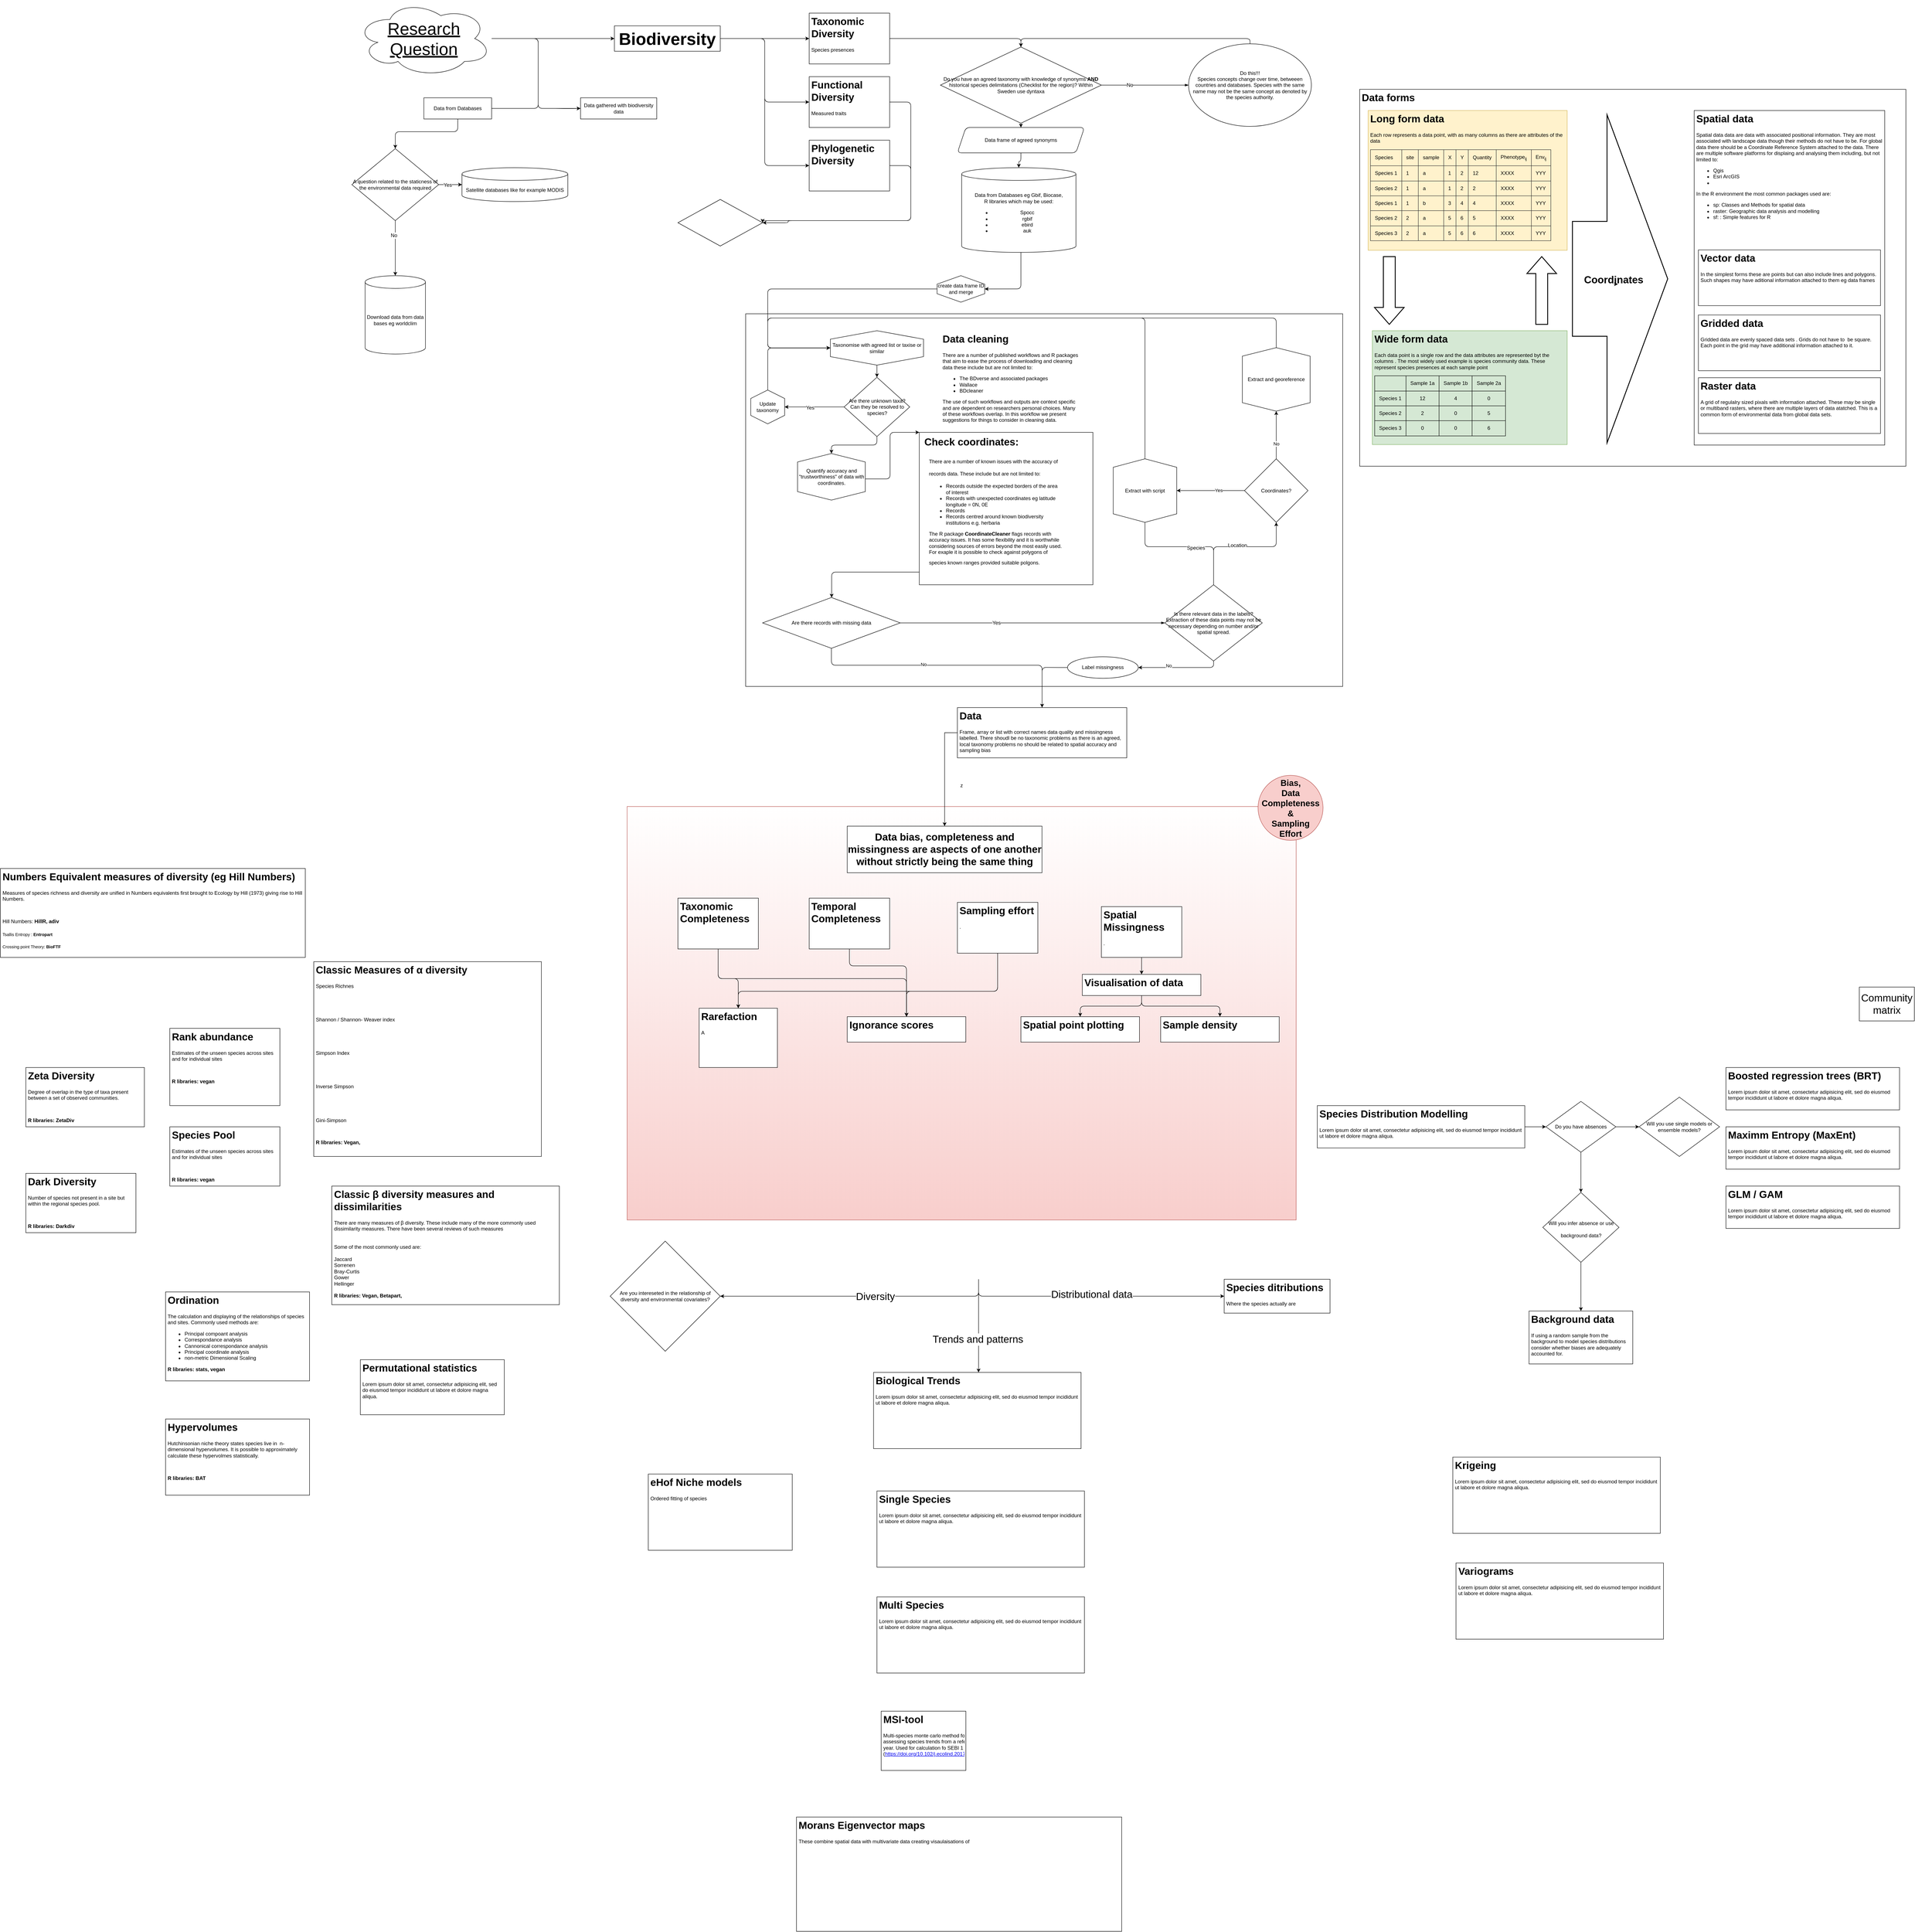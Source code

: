 <mxfile version="13.8.6" type="github">
  <diagram id="C5RBs43oDa-KdzZeNtuy" name="Page-1">
    <mxGraphModel dx="6143" dy="2066" grid="1" gridSize="10" guides="1" tooltips="1" connect="1" arrows="1" fold="1" page="1" pageScale="1" pageWidth="2339" pageHeight="3300" math="0" shadow="0">
      <root>
        <mxCell id="WIyWlLk6GJQsqaUBKTNV-0" />
        <mxCell id="WIyWlLk6GJQsqaUBKTNV-1" parent="WIyWlLk6GJQsqaUBKTNV-0" />
        <mxCell id="K3oOLh2pZVhGYxKfuLFw-12" value="&lt;h1&gt;Data forms&lt;br&gt;&lt;/h1&gt;&lt;p&gt;&lt;br&gt;&lt;/p&gt;" style="text;html=1;spacing=5;spacingTop=-20;whiteSpace=wrap;overflow=hidden;rounded=0;fillColor=#ffffff;strokeColor=#000000;" vertex="1" parent="WIyWlLk6GJQsqaUBKTNV-1">
          <mxGeometry x="2410" y="210" width="1290" height="890" as="geometry" />
        </mxCell>
        <mxCell id="aXcIpb9wPaynXJKiq8YG-6" value="" style="rounded=0;whiteSpace=wrap;html=1;" parent="WIyWlLk6GJQsqaUBKTNV-1" vertex="1">
          <mxGeometry x="960" y="740" width="1410" height="880" as="geometry" />
        </mxCell>
        <mxCell id="w-YvjRMWvmcFSU0H_ef8-57" value="" style="group" parent="WIyWlLk6GJQsqaUBKTNV-1" vertex="1" connectable="0">
          <mxGeometry x="1370" y="1020" width="410" height="360" as="geometry" />
        </mxCell>
        <mxCell id="w-YvjRMWvmcFSU0H_ef8-54" value="" style="rounded=0;whiteSpace=wrap;html=1;strokeColor=#000000;fillColor=#ffffff;fontSize=24;" parent="w-YvjRMWvmcFSU0H_ef8-57" vertex="1">
          <mxGeometry width="410.0" height="360" as="geometry" />
        </mxCell>
        <mxCell id="w-YvjRMWvmcFSU0H_ef8-55" value="&lt;b&gt;Check coordinates:&lt;/b&gt;" style="text;html=1;strokeColor=none;fillColor=none;align=left;verticalAlign=middle;whiteSpace=wrap;rounded=0;fontSize=24;" parent="w-YvjRMWvmcFSU0H_ef8-57" vertex="1">
          <mxGeometry x="10.25" y="11.25" width="317.75" height="22.5" as="geometry" />
        </mxCell>
        <mxCell id="w-YvjRMWvmcFSU0H_ef8-56" value="&lt;font style=&quot;font-size: 12px&quot;&gt;There are a number of known issues with the accuracy of records data. These include but are not limited to:&lt;/font&gt;&lt;br&gt;&lt;ul style=&quot;font-size: 12px&quot;&gt;&lt;li&gt;Records outside the expected borders of the area of interest&lt;br&gt;&lt;/li&gt;&lt;li&gt;Records with unexpected coordinates eg latitude longitude = 0N, 0E&lt;/li&gt;&lt;li&gt;Records&lt;br&gt;&lt;/li&gt;&lt;li&gt;Records centred around known biodiversity institutions e.g. herbaria&lt;br&gt;&lt;/li&gt;&lt;/ul&gt;&lt;div style=&quot;font-size: 12px&quot;&gt;The R package &lt;b&gt;CoordinateCleaner &lt;/b&gt;flags records with accuracy issues. It has some flexibility and it is worthwhile considering sources of errors beyond the most easily used. For exaple it is possible to check against polygons of species known ranges provided suitable polgons.&lt;font style=&quot;font-size: 23px&quot;&gt;&lt;br&gt;&lt;/font&gt;&lt;/div&gt;" style="text;html=1;strokeColor=none;fillColor=none;align=left;verticalAlign=middle;whiteSpace=wrap;rounded=0;fontSize=24;" parent="w-YvjRMWvmcFSU0H_ef8-57" vertex="1">
          <mxGeometry x="20.5" y="78.75" width="317.75" height="210.938" as="geometry" />
        </mxCell>
        <mxCell id="i0vj7bkVoeIxhTv1__Wb-99" style="edgeStyle=orthogonalEdgeStyle;rounded=1;orthogonalLoop=1;jettySize=auto;html=1;entryX=0.5;entryY=0;entryDx=0;entryDy=0;fontSize=12;" parent="WIyWlLk6GJQsqaUBKTNV-1" source="iHcdqhV0YViVewFqACI8-0" target="aXcIpb9wPaynXJKiq8YG-51" edge="1">
          <mxGeometry relative="1" as="geometry">
            <Array as="points">
              <mxPoint x="1610" y="681" />
            </Array>
          </mxGeometry>
        </mxCell>
        <mxCell id="iHcdqhV0YViVewFqACI8-0" value="&lt;div&gt;Data from Databases eg Gbif, Biocase,&lt;/div&gt;&lt;div&gt;R libraries which may be used:&lt;/div&gt;&lt;div&gt;&lt;ul&gt;&lt;li&gt;Spocc&lt;/li&gt;&lt;li&gt;rgbif&lt;/li&gt;&lt;li&gt;ebird&lt;/li&gt;&lt;li&gt;auk&lt;br&gt;&lt;/li&gt;&lt;/ul&gt;&lt;/div&gt;" style="shape=cylinder3;whiteSpace=wrap;html=1;boundedLbl=1;backgroundOutline=1;size=15;" parent="WIyWlLk6GJQsqaUBKTNV-1" vertex="1">
          <mxGeometry x="1470" y="395" width="270" height="200" as="geometry" />
        </mxCell>
        <mxCell id="iHcdqhV0YViVewFqACI8-129" style="edgeStyle=orthogonalEdgeStyle;rounded=1;jumpStyle=arc;orthogonalLoop=1;jettySize=auto;html=1;endArrow=blockThin;endFill=1;fontSize=12;" parent="WIyWlLk6GJQsqaUBKTNV-1" source="iHcdqhV0YViVewFqACI8-14" target="iHcdqhV0YViVewFqACI8-20" edge="1">
          <mxGeometry relative="1" as="geometry" />
        </mxCell>
        <mxCell id="iHcdqhV0YViVewFqACI8-157" value="No" style="edgeLabel;html=1;align=center;verticalAlign=middle;resizable=0;points=[];fontSize=12;" parent="iHcdqhV0YViVewFqACI8-129" vertex="1" connectable="0">
          <mxGeometry x="-0.353" relative="1" as="geometry">
            <mxPoint as="offset" />
          </mxGeometry>
        </mxCell>
        <mxCell id="i0vj7bkVoeIxhTv1__Wb-76" style="edgeStyle=orthogonalEdgeStyle;rounded=1;orthogonalLoop=1;jettySize=auto;html=1;fontSize=12;" parent="WIyWlLk6GJQsqaUBKTNV-1" source="iHcdqhV0YViVewFqACI8-14" target="i0vj7bkVoeIxhTv1__Wb-69" edge="1">
          <mxGeometry relative="1" as="geometry" />
        </mxCell>
        <mxCell id="iHcdqhV0YViVewFqACI8-14" value="Do you have an agreed taxonomy with knowledge of synonyms &lt;b&gt;AND&lt;/b&gt; historical species delimitations (Checklist for the region)? Within Sweden use dyntaxa" style="rhombus;whiteSpace=wrap;html=1;" parent="WIyWlLk6GJQsqaUBKTNV-1" vertex="1">
          <mxGeometry x="1420" y="110" width="380" height="180" as="geometry" />
        </mxCell>
        <mxCell id="i0vj7bkVoeIxhTv1__Wb-97" style="edgeStyle=orthogonalEdgeStyle;rounded=1;orthogonalLoop=1;jettySize=auto;html=1;entryX=0.5;entryY=0;entryDx=0;entryDy=0;fontSize=12;" parent="WIyWlLk6GJQsqaUBKTNV-1" source="iHcdqhV0YViVewFqACI8-20" target="iHcdqhV0YViVewFqACI8-14" edge="1">
          <mxGeometry relative="1" as="geometry">
            <Array as="points">
              <mxPoint x="2151" y="90" />
              <mxPoint x="1610" y="90" />
            </Array>
          </mxGeometry>
        </mxCell>
        <mxCell id="iHcdqhV0YViVewFqACI8-20" value="&lt;div&gt;Do this!!!&lt;/div&gt;Species concepts change over time, betweeen countries and databases. Species with the same name may not be the same concept as denoted by the species authority. " style="ellipse;whiteSpace=wrap;html=1;" parent="WIyWlLk6GJQsqaUBKTNV-1" vertex="1">
          <mxGeometry x="2006.0" y="102.5" width="290" height="195" as="geometry" />
        </mxCell>
        <mxCell id="iHcdqhV0YViVewFqACI8-177" style="edgeStyle=orthogonalEdgeStyle;rounded=1;jumpStyle=arc;orthogonalLoop=1;jettySize=auto;html=1;endArrow=blockThin;endFill=1;fontSize=12;" parent="WIyWlLk6GJQsqaUBKTNV-1" source="iHcdqhV0YViVewFqACI8-45" target="iHcdqhV0YViVewFqACI8-173" edge="1">
          <mxGeometry relative="1" as="geometry" />
        </mxCell>
        <mxCell id="iHcdqhV0YViVewFqACI8-178" value="Yes" style="edgeLabel;html=1;align=center;verticalAlign=middle;resizable=0;points=[];fontSize=12;" parent="iHcdqhV0YViVewFqACI8-177" vertex="1" connectable="0">
          <mxGeometry x="-0.273" relative="1" as="geometry">
            <mxPoint as="offset" />
          </mxGeometry>
        </mxCell>
        <mxCell id="aXcIpb9wPaynXJKiq8YG-42" style="edgeStyle=orthogonalEdgeStyle;rounded=1;orthogonalLoop=1;jettySize=auto;html=1;entryX=0.5;entryY=0;entryDx=0;entryDy=0;" parent="WIyWlLk6GJQsqaUBKTNV-1" source="iHcdqhV0YViVewFqACI8-45" edge="1">
          <mxGeometry relative="1" as="geometry">
            <mxPoint x="1660" y="1710" as="targetPoint" />
            <Array as="points">
              <mxPoint x="1163" y="1570" />
              <mxPoint x="1660" y="1570" />
            </Array>
          </mxGeometry>
        </mxCell>
        <mxCell id="aXcIpb9wPaynXJKiq8YG-45" value="No" style="edgeLabel;html=1;align=center;verticalAlign=middle;resizable=0;points=[];" parent="aXcIpb9wPaynXJKiq8YG-42" vertex="1" connectable="0">
          <mxGeometry x="-0.242" y="2" relative="1" as="geometry">
            <mxPoint as="offset" />
          </mxGeometry>
        </mxCell>
        <mxCell id="iHcdqhV0YViVewFqACI8-45" value="Are there records with missing data " style="rhombus;whiteSpace=wrap;html=1;fontSize=12;" parent="WIyWlLk6GJQsqaUBKTNV-1" vertex="1">
          <mxGeometry x="1000" y="1410" width="325" height="120" as="geometry" />
        </mxCell>
        <mxCell id="i0vj7bkVoeIxhTv1__Wb-105" style="edgeStyle=orthogonalEdgeStyle;rounded=1;orthogonalLoop=1;jettySize=auto;html=1;entryX=0.5;entryY=1;entryDx=0;entryDy=0;fontSize=12;" parent="WIyWlLk6GJQsqaUBKTNV-1" source="iHcdqhV0YViVewFqACI8-139" target="i0vj7bkVoeIxhTv1__Wb-87" edge="1">
          <mxGeometry relative="1" as="geometry">
            <Array as="points">
              <mxPoint x="2213" y="750" />
              <mxPoint x="1012" y="750" />
              <mxPoint x="1012" y="821" />
            </Array>
          </mxGeometry>
        </mxCell>
        <mxCell id="iHcdqhV0YViVewFqACI8-139" value="Extract and georeference" style="shape=hexagon;perimeter=hexagonPerimeter2;whiteSpace=wrap;html=1;fixedSize=1;rotation=0;direction=south;" parent="WIyWlLk6GJQsqaUBKTNV-1" vertex="1">
          <mxGeometry x="2133" y="820" width="160" height="150" as="geometry" />
        </mxCell>
        <mxCell id="i0vj7bkVoeIxhTv1__Wb-104" style="edgeStyle=orthogonalEdgeStyle;rounded=1;orthogonalLoop=1;jettySize=auto;html=1;entryX=0.5;entryY=1;entryDx=0;entryDy=0;fontSize=12;exitX=0;exitY=0.5;exitDx=0;exitDy=0;" parent="WIyWlLk6GJQsqaUBKTNV-1" source="iHcdqhV0YViVewFqACI8-140" target="i0vj7bkVoeIxhTv1__Wb-87" edge="1">
          <mxGeometry relative="1" as="geometry">
            <mxPoint x="1852" y="1050.07" as="sourcePoint" />
            <Array as="points">
              <mxPoint x="1903" y="750" />
              <mxPoint x="1012" y="750" />
              <mxPoint x="1012" y="821" />
            </Array>
          </mxGeometry>
        </mxCell>
        <mxCell id="iHcdqhV0YViVewFqACI8-140" value="Extract with script" style="shape=hexagon;perimeter=hexagonPerimeter2;whiteSpace=wrap;html=1;fixedSize=1;fontSize=12;rotation=0;direction=south;" parent="WIyWlLk6GJQsqaUBKTNV-1" vertex="1">
          <mxGeometry x="1828" y="1082.5" width="150" height="150" as="geometry" />
        </mxCell>
        <mxCell id="aXcIpb9wPaynXJKiq8YG-0" style="edgeStyle=orthogonalEdgeStyle;rounded=1;orthogonalLoop=1;jettySize=auto;html=1;entryX=1;entryY=0.5;entryDx=0;entryDy=0;exitX=0.5;exitY=1;exitDx=0;exitDy=0;" parent="WIyWlLk6GJQsqaUBKTNV-1" source="iHcdqhV0YViVewFqACI8-173" target="iHcdqhV0YViVewFqACI8-179" edge="1">
          <mxGeometry relative="1" as="geometry">
            <mxPoint x="1880" y="1580" as="targetPoint" />
            <Array as="points">
              <mxPoint x="2065" y="1575" />
            </Array>
          </mxGeometry>
        </mxCell>
        <mxCell id="aXcIpb9wPaynXJKiq8YG-48" value="No" style="edgeLabel;html=1;align=center;verticalAlign=middle;resizable=0;points=[];" parent="aXcIpb9wPaynXJKiq8YG-0" vertex="1" connectable="0">
          <mxGeometry x="0.26" y="-5" relative="1" as="geometry">
            <mxPoint as="offset" />
          </mxGeometry>
        </mxCell>
        <mxCell id="w-YvjRMWvmcFSU0H_ef8-48" style="edgeStyle=orthogonalEdgeStyle;rounded=1;orthogonalLoop=1;jettySize=auto;html=1;entryX=1;entryY=0.5;entryDx=0;entryDy=0;startArrow=none;startFill=0;endArrow=none;endFill=0;fontSize=24;" parent="WIyWlLk6GJQsqaUBKTNV-1" source="iHcdqhV0YViVewFqACI8-173" target="iHcdqhV0YViVewFqACI8-140" edge="1">
          <mxGeometry relative="1" as="geometry">
            <Array as="points">
              <mxPoint x="2065" y="1290" />
              <mxPoint x="1903" y="1290" />
            </Array>
          </mxGeometry>
        </mxCell>
        <mxCell id="w-YvjRMWvmcFSU0H_ef8-49" value="&lt;font style=&quot;font-size: 12px&quot;&gt;Species&lt;/font&gt;" style="edgeLabel;html=1;align=center;verticalAlign=middle;resizable=0;points=[];fontSize=24;" parent="w-YvjRMWvmcFSU0H_ef8-48" vertex="1" connectable="0">
          <mxGeometry x="-0.147" y="-1" relative="1" as="geometry">
            <mxPoint as="offset" />
          </mxGeometry>
        </mxCell>
        <mxCell id="iHcdqhV0YViVewFqACI8-173" value="&lt;div&gt;Is there relevant data in the labels?&lt;/div&gt;&lt;div&gt;Extraction of these data points may not be necessary depending on number and/or spatial spread. &lt;br&gt;&lt;/div&gt;" style="rhombus;whiteSpace=wrap;html=1;fontSize=12;" parent="WIyWlLk6GJQsqaUBKTNV-1" vertex="1">
          <mxGeometry x="1950" y="1380" width="230" height="180" as="geometry" />
        </mxCell>
        <mxCell id="aXcIpb9wPaynXJKiq8YG-33" style="edgeStyle=orthogonalEdgeStyle;rounded=1;orthogonalLoop=1;jettySize=auto;html=1;entryX=1;entryY=0.5;entryDx=0;entryDy=0;exitX=0.5;exitY=0;exitDx=0;exitDy=0;" parent="WIyWlLk6GJQsqaUBKTNV-1" source="aXcIpb9wPaynXJKiq8YG-29" target="iHcdqhV0YViVewFqACI8-139" edge="1">
          <mxGeometry relative="1" as="geometry">
            <Array as="points">
              <mxPoint x="2213" y="1010" />
              <mxPoint x="2213" y="1010" />
            </Array>
          </mxGeometry>
        </mxCell>
        <mxCell id="PL2IbDTsPNTnv49MF6vK-0" value="No" style="edgeLabel;html=1;align=center;verticalAlign=middle;resizable=0;points=[];" parent="aXcIpb9wPaynXJKiq8YG-33" vertex="1" connectable="0">
          <mxGeometry x="-0.365" relative="1" as="geometry">
            <mxPoint as="offset" />
          </mxGeometry>
        </mxCell>
        <mxCell id="aXcIpb9wPaynXJKiq8YG-34" style="edgeStyle=orthogonalEdgeStyle;rounded=1;orthogonalLoop=1;jettySize=auto;html=1;entryX=0.5;entryY=0;entryDx=0;entryDy=0;" parent="WIyWlLk6GJQsqaUBKTNV-1" source="aXcIpb9wPaynXJKiq8YG-29" target="iHcdqhV0YViVewFqACI8-140" edge="1">
          <mxGeometry relative="1" as="geometry" />
        </mxCell>
        <mxCell id="aXcIpb9wPaynXJKiq8YG-35" value="Yes" style="edgeLabel;html=1;align=center;verticalAlign=middle;resizable=0;points=[];" parent="aXcIpb9wPaynXJKiq8YG-34" vertex="1" connectable="0">
          <mxGeometry x="-0.238" y="-1" relative="1" as="geometry">
            <mxPoint as="offset" />
          </mxGeometry>
        </mxCell>
        <mxCell id="aXcIpb9wPaynXJKiq8YG-29" value="Coordinates?" style="rhombus;whiteSpace=wrap;html=1;" parent="WIyWlLk6GJQsqaUBKTNV-1" vertex="1">
          <mxGeometry x="2138" y="1082.5" width="150" height="150" as="geometry" />
        </mxCell>
        <mxCell id="aXcIpb9wPaynXJKiq8YG-30" value="" style="endArrow=classic;html=1;edgeStyle=orthogonalEdgeStyle;entryX=0.5;entryY=1;entryDx=0;entryDy=0;exitX=0.5;exitY=0;exitDx=0;exitDy=0;" parent="WIyWlLk6GJQsqaUBKTNV-1" source="iHcdqhV0YViVewFqACI8-173" target="aXcIpb9wPaynXJKiq8YG-29" edge="1">
          <mxGeometry width="50" height="50" relative="1" as="geometry">
            <mxPoint x="2388" y="1652.5" as="sourcePoint" />
            <mxPoint x="2438" y="1602.5" as="targetPoint" />
            <Array as="points">
              <mxPoint x="2065" y="1290" />
              <mxPoint x="2213" y="1290" />
            </Array>
          </mxGeometry>
        </mxCell>
        <mxCell id="aXcIpb9wPaynXJKiq8YG-31" value="&lt;font style=&quot;font-size: 12px&quot;&gt;Location&lt;br&gt;&lt;/font&gt;" style="edgeLabel;html=1;align=center;verticalAlign=middle;resizable=0;points=[];" parent="aXcIpb9wPaynXJKiq8YG-30" vertex="1" connectable="0">
          <mxGeometry x="0.176" y="4" relative="1" as="geometry">
            <mxPoint x="-28" y="1" as="offset" />
          </mxGeometry>
        </mxCell>
        <mxCell id="i0vj7bkVoeIxhTv1__Wb-86" style="edgeStyle=orthogonalEdgeStyle;rounded=1;orthogonalLoop=1;jettySize=auto;html=1;fontSize=12;entryX=0.5;entryY=1;entryDx=0;entryDy=0;" parent="WIyWlLk6GJQsqaUBKTNV-1" source="aXcIpb9wPaynXJKiq8YG-51" target="i0vj7bkVoeIxhTv1__Wb-87" edge="1">
          <mxGeometry relative="1" as="geometry">
            <mxPoint x="1302" y="978.86" as="targetPoint" />
            <Array as="points">
              <mxPoint x="1012" y="681" />
              <mxPoint x="1012" y="821" />
            </Array>
          </mxGeometry>
        </mxCell>
        <mxCell id="aXcIpb9wPaynXJKiq8YG-51" value="create data frame ID and merge" style="shape=hexagon;perimeter=hexagonPerimeter2;whiteSpace=wrap;html=1;fixedSize=1;direction=south;" parent="WIyWlLk6GJQsqaUBKTNV-1" vertex="1">
          <mxGeometry x="1412" y="650.07" width="112.5" height="62.5" as="geometry" />
        </mxCell>
        <mxCell id="i0vj7bkVoeIxhTv1__Wb-1" value="" style="group" parent="WIyWlLk6GJQsqaUBKTNV-1" vertex="1" connectable="0">
          <mxGeometry x="1450" y="1830" width="810" height="1100" as="geometry" />
        </mxCell>
        <mxCell id="w-YvjRMWvmcFSU0H_ef8-45" value="z" style="group" parent="i0vj7bkVoeIxhTv1__Wb-1" vertex="1" connectable="0">
          <mxGeometry x="-770" y="10" width="1580" height="1080" as="geometry" />
        </mxCell>
        <mxCell id="i0vj7bkVoeIxhTv1__Wb-28" value="" style="group;labelBackgroundColor=none;fillColor=#f8cecc;strokeColor=#b85450;gradientColor=#ffffff;gradientDirection=north;" parent="w-YvjRMWvmcFSU0H_ef8-45" vertex="1" connectable="0">
          <mxGeometry y="63.68" width="1580" height="976.32" as="geometry" />
        </mxCell>
        <mxCell id="i0vj7bkVoeIxhTv1__Wb-59" value="&lt;div&gt;&lt;b&gt;&lt;font style=&quot;font-size: 20px&quot;&gt;Bias, &lt;br&gt;&lt;/font&gt;&lt;/b&gt;&lt;/div&gt;&lt;div&gt;&lt;b&gt;&lt;font style=&quot;font-size: 20px&quot;&gt;Data Completeness&lt;/font&gt;&lt;/b&gt;&lt;/div&gt;&lt;div&gt;&lt;b&gt;&lt;font style=&quot;font-size: 20px&quot;&gt;&amp;amp; &lt;br&gt;&lt;/font&gt;&lt;/b&gt;&lt;/div&gt;&lt;div&gt;&lt;b&gt;&lt;font style=&quot;font-size: 20px&quot;&gt;Sampling&lt;/font&gt;&lt;/b&gt;&lt;/div&gt;&lt;div&gt;&lt;b&gt;&lt;font style=&quot;font-size: 20px&quot;&gt;Effort&lt;br&gt;&lt;/font&gt;&lt;/b&gt;&lt;/div&gt;" style="ellipse;whiteSpace=wrap;html=1;aspect=fixed;labelBackgroundColor=none;strokeColor=#b85450;fillColor=#f8cecc;fontSize=12;" parent="w-YvjRMWvmcFSU0H_ef8-45" vertex="1">
          <mxGeometry x="1490" y="-10" width="153.5" height="153.5" as="geometry" />
        </mxCell>
        <mxCell id="xw4S7eZGQW3ErX5LzovB-7" value="&lt;h1&gt;Spatial Missingness&lt;br&gt;&lt;/h1&gt;&lt;p&gt;.&lt;/p&gt;" style="text;html=1;spacing=5;spacingTop=-20;whiteSpace=wrap;overflow=hidden;rounded=0;fillColor=#ffffff;strokeColor=#000000;" parent="w-YvjRMWvmcFSU0H_ef8-45" vertex="1">
          <mxGeometry x="1120" y="300" width="190" height="120" as="geometry" />
        </mxCell>
        <mxCell id="xw4S7eZGQW3ErX5LzovB-8" value="&lt;h1&gt;Temporal Completeness&lt;br&gt;&lt;/h1&gt;" style="text;html=1;spacing=5;spacingTop=-20;whiteSpace=wrap;overflow=hidden;rounded=0;fillColor=#ffffff;strokeColor=#000000;" parent="w-YvjRMWvmcFSU0H_ef8-45" vertex="1">
          <mxGeometry x="430" y="280" width="190" height="120" as="geometry" />
        </mxCell>
        <mxCell id="xw4S7eZGQW3ErX5LzovB-9" value="&lt;h1&gt;Sampling effort&lt;br&gt;&lt;/h1&gt;&lt;p&gt;.&lt;/p&gt;" style="text;html=1;spacing=5;spacingTop=-20;whiteSpace=wrap;overflow=hidden;rounded=0;fillColor=#ffffff;strokeColor=#000000;" parent="w-YvjRMWvmcFSU0H_ef8-45" vertex="1">
          <mxGeometry x="780" y="290" width="190" height="120" as="geometry" />
        </mxCell>
        <mxCell id="xw4S7eZGQW3ErX5LzovB-18" value="Data bias, completeness and missingness are aspects of one another without strictly being the same thing" style="text;html=1;align=center;verticalAlign=middle;whiteSpace=wrap;rounded=0;fillColor=#ffffff;strokeColor=#000000;fontSize=24;fontStyle=1" parent="w-YvjRMWvmcFSU0H_ef8-45" vertex="1">
          <mxGeometry x="519.83" y="110" width="460" height="110" as="geometry" />
        </mxCell>
        <mxCell id="xw4S7eZGQW3ErX5LzovB-22" value="&lt;h1&gt;Taxonomic Completeness&lt;br&gt;&lt;/h1&gt;" style="text;html=1;spacing=5;spacingTop=-20;whiteSpace=wrap;overflow=hidden;rounded=0;fillColor=#ffffff;strokeColor=#000000;" parent="w-YvjRMWvmcFSU0H_ef8-45" vertex="1">
          <mxGeometry x="120" y="280" width="190" height="120" as="geometry" />
        </mxCell>
        <mxCell id="xw4S7eZGQW3ErX5LzovB-25" value="&lt;h1&gt;Rarefaction&lt;/h1&gt;&lt;div&gt;A &lt;br&gt;&lt;/div&gt;" style="text;html=1;spacing=5;spacingTop=-20;whiteSpace=wrap;overflow=hidden;rounded=0;fillColor=#ffffff;strokeColor=#000000;" parent="w-YvjRMWvmcFSU0H_ef8-45" vertex="1">
          <mxGeometry x="170.0" y="540" width="185" height="140" as="geometry" />
        </mxCell>
        <mxCell id="xw4S7eZGQW3ErX5LzovB-26" value="&lt;h1&gt;Ignorance scores&lt;br&gt;&lt;/h1&gt;&lt;p&gt;&lt;br&gt;&lt;/p&gt;" style="text;html=1;spacing=5;spacingTop=-20;whiteSpace=wrap;overflow=hidden;rounded=0;fillColor=#ffffff;strokeColor=#000000;" parent="w-YvjRMWvmcFSU0H_ef8-45" vertex="1">
          <mxGeometry x="519.83" y="560" width="280" height="60" as="geometry" />
        </mxCell>
        <mxCell id="K3oOLh2pZVhGYxKfuLFw-17" value="" style="endArrow=classic;html=1;edgeStyle=orthogonalEdgeStyle;exitX=0.5;exitY=1;exitDx=0;exitDy=0;" edge="1" parent="w-YvjRMWvmcFSU0H_ef8-45" source="xw4S7eZGQW3ErX5LzovB-22" target="xw4S7eZGQW3ErX5LzovB-25">
          <mxGeometry width="50" height="50" relative="1" as="geometry">
            <mxPoint x="400" y="670" as="sourcePoint" />
            <mxPoint x="450" y="620" as="targetPoint" />
          </mxGeometry>
        </mxCell>
        <mxCell id="K3oOLh2pZVhGYxKfuLFw-19" value="" style="endArrow=classic;html=1;edgeStyle=orthogonalEdgeStyle;exitX=0.5;exitY=1;exitDx=0;exitDy=0;entryX=0.5;entryY=0;entryDx=0;entryDy=0;" edge="1" parent="w-YvjRMWvmcFSU0H_ef8-45" source="xw4S7eZGQW3ErX5LzovB-9" target="xw4S7eZGQW3ErX5LzovB-26">
          <mxGeometry width="50" height="50" relative="1" as="geometry">
            <mxPoint x="880" y="530" as="sourcePoint" />
            <mxPoint x="930" y="480" as="targetPoint" />
            <Array as="points">
              <mxPoint x="875" y="500" />
              <mxPoint x="660" y="500" />
            </Array>
          </mxGeometry>
        </mxCell>
        <mxCell id="K3oOLh2pZVhGYxKfuLFw-18" value="" style="endArrow=classic;html=1;edgeStyle=orthogonalEdgeStyle;entryX=0.5;entryY=0;entryDx=0;entryDy=0;exitX=0.5;exitY=1;exitDx=0;exitDy=0;" edge="1" parent="w-YvjRMWvmcFSU0H_ef8-45" source="xw4S7eZGQW3ErX5LzovB-22" target="xw4S7eZGQW3ErX5LzovB-26">
          <mxGeometry width="50" height="50" relative="1" as="geometry">
            <mxPoint x="330" y="430" as="sourcePoint" />
            <mxPoint x="654" y="551" as="targetPoint" />
            <Array as="points">
              <mxPoint x="215" y="470" />
              <mxPoint x="660" y="470" />
            </Array>
          </mxGeometry>
        </mxCell>
        <mxCell id="K3oOLh2pZVhGYxKfuLFw-22" value="" style="endArrow=classic;html=1;exitX=0.5;exitY=1;exitDx=0;exitDy=0;edgeStyle=orthogonalEdgeStyle;entryX=0.5;entryY=0;entryDx=0;entryDy=0;" edge="1" parent="w-YvjRMWvmcFSU0H_ef8-45" source="xw4S7eZGQW3ErX5LzovB-8" target="xw4S7eZGQW3ErX5LzovB-26">
          <mxGeometry width="50" height="50" relative="1" as="geometry">
            <mxPoint x="580" y="780" as="sourcePoint" />
            <mxPoint x="630" y="730" as="targetPoint" />
            <Array as="points">
              <mxPoint x="525" y="440" />
              <mxPoint x="660" y="440" />
            </Array>
          </mxGeometry>
        </mxCell>
        <mxCell id="K3oOLh2pZVhGYxKfuLFw-63" style="edgeStyle=orthogonalEdgeStyle;rounded=1;jumpStyle=arc;jumpSize=9;orthogonalLoop=1;jettySize=auto;html=1;entryX=0.5;entryY=0;entryDx=0;entryDy=0;fontSize=24;" edge="1" parent="w-YvjRMWvmcFSU0H_ef8-45" source="K3oOLh2pZVhGYxKfuLFw-23" target="K3oOLh2pZVhGYxKfuLFw-58">
          <mxGeometry relative="1" as="geometry" />
        </mxCell>
        <mxCell id="K3oOLh2pZVhGYxKfuLFw-23" value="&lt;h1&gt;Visualisation of data&lt;br&gt;&lt;/h1&gt;&lt;p&gt;&lt;br&gt;&lt;/p&gt;" style="text;html=1;spacing=5;spacingTop=-20;whiteSpace=wrap;overflow=hidden;rounded=0;fillColor=#ffffff;strokeColor=#000000;" vertex="1" parent="w-YvjRMWvmcFSU0H_ef8-45">
          <mxGeometry x="1075" y="460" width="280" height="50" as="geometry" />
        </mxCell>
        <mxCell id="K3oOLh2pZVhGYxKfuLFw-24" value="&lt;h1&gt;Spatial point plotting&lt;br&gt;&lt;/h1&gt;&lt;p&gt;&lt;br&gt;&lt;/p&gt;" style="text;html=1;spacing=5;spacingTop=-20;whiteSpace=wrap;overflow=hidden;rounded=0;fillColor=#ffffff;strokeColor=#000000;" vertex="1" parent="w-YvjRMWvmcFSU0H_ef8-45">
          <mxGeometry x="930" y="560" width="280" height="60" as="geometry" />
        </mxCell>
        <mxCell id="K3oOLh2pZVhGYxKfuLFw-21" value="" style="endArrow=classic;html=1;edgeStyle=orthogonalEdgeStyle;exitX=0.5;exitY=1;exitDx=0;exitDy=0;entryX=0.5;entryY=0;entryDx=0;entryDy=0;" edge="1" parent="w-YvjRMWvmcFSU0H_ef8-45" source="xw4S7eZGQW3ErX5LzovB-9" target="xw4S7eZGQW3ErX5LzovB-25">
          <mxGeometry width="50" height="50" relative="1" as="geometry">
            <mxPoint x="905" y="410" as="sourcePoint" />
            <mxPoint x="689.83" y="550" as="targetPoint" />
            <Array as="points">
              <mxPoint x="875" y="500" />
              <mxPoint x="263" y="500" />
            </Array>
          </mxGeometry>
        </mxCell>
        <mxCell id="K3oOLh2pZVhGYxKfuLFw-58" value="&lt;h1&gt;Sample density &lt;br&gt;&lt;/h1&gt;&lt;p&gt;&lt;br&gt;&lt;/p&gt;" style="text;html=1;spacing=5;spacingTop=-20;whiteSpace=wrap;overflow=hidden;rounded=0;fillColor=#ffffff;strokeColor=#000000;" vertex="1" parent="w-YvjRMWvmcFSU0H_ef8-45">
          <mxGeometry x="1260" y="560" width="280" height="60" as="geometry" />
        </mxCell>
        <mxCell id="K3oOLh2pZVhGYxKfuLFw-59" value="" style="endArrow=classic;html=1;fontSize=24;exitX=0.5;exitY=1;exitDx=0;exitDy=0;entryX=0.5;entryY=0;entryDx=0;entryDy=0;edgeStyle=orthogonalEdgeStyle;" edge="1" parent="w-YvjRMWvmcFSU0H_ef8-45" source="xw4S7eZGQW3ErX5LzovB-7" target="K3oOLh2pZVhGYxKfuLFw-23">
          <mxGeometry width="50" height="50" relative="1" as="geometry">
            <mxPoint x="910" y="430" as="sourcePoint" />
            <mxPoint x="960" y="380" as="targetPoint" />
          </mxGeometry>
        </mxCell>
        <mxCell id="K3oOLh2pZVhGYxKfuLFw-60" value="" style="endArrow=classic;html=1;fontSize=24;edgeStyle=orthogonalEdgeStyle;exitX=0.5;exitY=1;exitDx=0;exitDy=0;entryX=0.5;entryY=0;entryDx=0;entryDy=0;" edge="1" parent="w-YvjRMWvmcFSU0H_ef8-45" source="K3oOLh2pZVhGYxKfuLFw-23" target="K3oOLh2pZVhGYxKfuLFw-24">
          <mxGeometry width="50" height="50" relative="1" as="geometry">
            <mxPoint x="910" y="430" as="sourcePoint" />
            <mxPoint x="960" y="380" as="targetPoint" />
          </mxGeometry>
        </mxCell>
        <mxCell id="i0vj7bkVoeIxhTv1__Wb-21" value="&lt;u&gt;Research Question&lt;/u&gt;" style="ellipse;shape=cloud;whiteSpace=wrap;html=1;strokeColor=#000000;fillColor=#ffffff;gradientColor=none;fontSize=40;" parent="WIyWlLk6GJQsqaUBKTNV-1" vertex="1">
          <mxGeometry x="40" width="320" height="180" as="geometry" />
        </mxCell>
        <mxCell id="i0vj7bkVoeIxhTv1__Wb-34" style="edgeStyle=orthogonalEdgeStyle;rounded=1;orthogonalLoop=1;jettySize=auto;html=1;fontSize=40;entryX=0;entryY=0.5;entryDx=0;entryDy=0;" parent="WIyWlLk6GJQsqaUBKTNV-1" source="i0vj7bkVoeIxhTv1__Wb-79" target="K3oOLh2pZVhGYxKfuLFw-26" edge="1">
          <mxGeometry relative="1" as="geometry">
            <mxPoint x="1080" y="90" as="targetPoint" />
          </mxGeometry>
        </mxCell>
        <mxCell id="i0vj7bkVoeIxhTv1__Wb-48" style="edgeStyle=orthogonalEdgeStyle;rounded=0;orthogonalLoop=1;jettySize=auto;html=1;entryX=0;entryY=0.5;entryDx=0;entryDy=0;entryPerimeter=0;fontSize=12;" parent="WIyWlLk6GJQsqaUBKTNV-1" source="i0vj7bkVoeIxhTv1__Wb-45" target="i0vj7bkVoeIxhTv1__Wb-46" edge="1">
          <mxGeometry relative="1" as="geometry" />
        </mxCell>
        <mxCell id="i0vj7bkVoeIxhTv1__Wb-50" value="Yes" style="edgeLabel;html=1;align=center;verticalAlign=middle;resizable=0;points=[];fontSize=12;" parent="i0vj7bkVoeIxhTv1__Wb-48" vertex="1" connectable="0">
          <mxGeometry x="-0.231" y="-1" relative="1" as="geometry">
            <mxPoint as="offset" />
          </mxGeometry>
        </mxCell>
        <mxCell id="i0vj7bkVoeIxhTv1__Wb-54" style="edgeStyle=orthogonalEdgeStyle;rounded=0;orthogonalLoop=1;jettySize=auto;html=1;entryX=0.5;entryY=0;entryDx=0;entryDy=0;entryPerimeter=0;fontSize=12;" parent="WIyWlLk6GJQsqaUBKTNV-1" source="i0vj7bkVoeIxhTv1__Wb-45" target="i0vj7bkVoeIxhTv1__Wb-53" edge="1">
          <mxGeometry relative="1" as="geometry" />
        </mxCell>
        <mxCell id="i0vj7bkVoeIxhTv1__Wb-58" value="No" style="edgeLabel;html=1;align=center;verticalAlign=middle;resizable=0;points=[];fontSize=12;" parent="i0vj7bkVoeIxhTv1__Wb-54" vertex="1" connectable="0">
          <mxGeometry x="-0.46" y="-4" relative="1" as="geometry">
            <mxPoint as="offset" />
          </mxGeometry>
        </mxCell>
        <mxCell id="i0vj7bkVoeIxhTv1__Wb-45" value="A question related to the staticness of the environmental data required" style="rhombus;whiteSpace=wrap;html=1;labelBackgroundColor=none;strokeColor=#000000;fillColor=#ffffff;gradientColor=none;fontSize=12;" parent="WIyWlLk6GJQsqaUBKTNV-1" vertex="1">
          <mxGeometry x="30" y="350" width="205" height="170" as="geometry" />
        </mxCell>
        <mxCell id="i0vj7bkVoeIxhTv1__Wb-46" value="Satellite databases like for example MODIS" style="shape=cylinder3;whiteSpace=wrap;html=1;boundedLbl=1;backgroundOutline=1;size=15;labelBackgroundColor=none;strokeColor=#000000;fillColor=#ffffff;gradientColor=none;fontSize=12;" parent="WIyWlLk6GJQsqaUBKTNV-1" vertex="1">
          <mxGeometry x="290" y="395" width="250" height="80" as="geometry" />
        </mxCell>
        <mxCell id="i0vj7bkVoeIxhTv1__Wb-53" value="Download data from data bases eg worldclim" style="shape=cylinder3;whiteSpace=wrap;html=1;boundedLbl=1;backgroundOutline=1;size=15;labelBackgroundColor=none;strokeColor=#000000;fillColor=#ffffff;gradientColor=none;fontSize=12;" parent="WIyWlLk6GJQsqaUBKTNV-1" vertex="1">
          <mxGeometry x="61.25" y="650.07" width="142.5" height="185" as="geometry" />
        </mxCell>
        <mxCell id="aXcIpb9wPaynXJKiq8YG-22" value="&lt;h1&gt;Data cleaning&lt;br&gt;&lt;/h1&gt;&lt;p&gt;There are a number of published workflows and R packages that aim to ease the process of downloading and cleaning data these include but are not limited to: &lt;br&gt;&lt;/p&gt;&lt;ul&gt;&lt;li&gt;The BDverse and associated packages&lt;br&gt;&lt;/li&gt;&lt;li&gt;Wallace&lt;/li&gt;&lt;li&gt;BDcleaner&lt;/li&gt;&lt;/ul&gt;&lt;div&gt;The use of such workflows and outputs are context specific and are dependent on researchers personal choices. Many of these workflows overlap. In this workflow we present suggestions for things to consider in cleaning data.&lt;br&gt;&lt;/div&gt;&lt;div&gt;&lt;br&gt;&lt;/div&gt;&lt;br&gt;&lt;p&gt;&lt;br&gt;&lt;/p&gt;" style="text;html=1;strokeColor=none;fillColor=none;spacing=5;spacingTop=-20;whiteSpace=wrap;overflow=hidden;rounded=0;" parent="WIyWlLk6GJQsqaUBKTNV-1" vertex="1">
          <mxGeometry x="1420" y="780" width="332" height="260" as="geometry" />
        </mxCell>
        <mxCell id="i0vj7bkVoeIxhTv1__Wb-96" style="edgeStyle=orthogonalEdgeStyle;rounded=1;orthogonalLoop=1;jettySize=auto;html=1;fontSize=12;entryX=0.5;entryY=0;entryDx=0;entryDy=0;entryPerimeter=0;" parent="WIyWlLk6GJQsqaUBKTNV-1" source="i0vj7bkVoeIxhTv1__Wb-69" target="iHcdqhV0YViVewFqACI8-0" edge="1">
          <mxGeometry relative="1" as="geometry">
            <mxPoint x="1610.059" y="395.035" as="targetPoint" />
          </mxGeometry>
        </mxCell>
        <mxCell id="i0vj7bkVoeIxhTv1__Wb-69" value="Data frame of agreed synonyms" style="shape=parallelogram;perimeter=parallelogramPerimeter;whiteSpace=wrap;html=1;fixedSize=1;labelBackgroundColor=none;strokeColor=#000000;fillColor=#ffffff;gradientColor=#ffffff;fontSize=12;rounded=1;" parent="WIyWlLk6GJQsqaUBKTNV-1" vertex="1">
          <mxGeometry x="1460" y="300" width="300" height="60" as="geometry" />
        </mxCell>
        <mxCell id="i0vj7bkVoeIxhTv1__Wb-79" value="&lt;h1 style=&quot;font-size: 40px&quot;&gt;&lt;font style=&quot;font-size: 40px&quot;&gt;Biodiversity &lt;br&gt;&lt;/font&gt;&lt;/h1&gt;" style="rounded=0;whiteSpace=wrap;html=1;labelBackgroundColor=none;strokeColor=#000000;fillColor=#ffffff;gradientColor=#ffffff;fontSize=12;" parent="WIyWlLk6GJQsqaUBKTNV-1" vertex="1">
          <mxGeometry x="650" y="60" width="250" height="60" as="geometry" />
        </mxCell>
        <mxCell id="i0vj7bkVoeIxhTv1__Wb-80" style="edgeStyle=orthogonalEdgeStyle;rounded=0;orthogonalLoop=1;jettySize=auto;html=1;entryX=0;entryY=0.5;entryDx=0;entryDy=0;fontSize=40;" parent="WIyWlLk6GJQsqaUBKTNV-1" source="i0vj7bkVoeIxhTv1__Wb-21" target="i0vj7bkVoeIxhTv1__Wb-79" edge="1">
          <mxGeometry relative="1" as="geometry">
            <mxPoint x="600" y="90" as="sourcePoint" />
            <mxPoint x="1790" y="110" as="targetPoint" />
          </mxGeometry>
        </mxCell>
        <mxCell id="i0vj7bkVoeIxhTv1__Wb-91" value="" style="edgeStyle=orthogonalEdgeStyle;rounded=1;orthogonalLoop=1;jettySize=auto;html=1;fontSize=12;" parent="WIyWlLk6GJQsqaUBKTNV-1" source="i0vj7bkVoeIxhTv1__Wb-87" target="i0vj7bkVoeIxhTv1__Wb-88" edge="1">
          <mxGeometry relative="1" as="geometry" />
        </mxCell>
        <mxCell id="i0vj7bkVoeIxhTv1__Wb-87" value="Taxonomise with agreed list or taxise or similar" style="shape=hexagon;perimeter=hexagonPerimeter2;whiteSpace=wrap;html=1;fixedSize=1;rounded=0;labelBackgroundColor=none;strokeColor=#000000;fillColor=#ffffff;gradientColor=#ffffff;fontSize=12;direction=south;" parent="WIyWlLk6GJQsqaUBKTNV-1" vertex="1">
          <mxGeometry x="1160" y="780.0" width="220" height="81.21" as="geometry" />
        </mxCell>
        <mxCell id="i0vj7bkVoeIxhTv1__Wb-94" style="edgeStyle=orthogonalEdgeStyle;rounded=1;orthogonalLoop=1;jettySize=auto;html=1;entryX=0.5;entryY=0;entryDx=0;entryDy=0;fontSize=12;" parent="WIyWlLk6GJQsqaUBKTNV-1" source="i0vj7bkVoeIxhTv1__Wb-88" target="i0vj7bkVoeIxhTv1__Wb-92" edge="1">
          <mxGeometry relative="1" as="geometry" />
        </mxCell>
        <mxCell id="i0vj7bkVoeIxhTv1__Wb-95" value="Yes" style="edgeLabel;html=1;align=center;verticalAlign=middle;resizable=0;points=[];fontSize=12;" parent="i0vj7bkVoeIxhTv1__Wb-94" vertex="1" connectable="0">
          <mxGeometry x="0.145" y="2" relative="1" as="geometry">
            <mxPoint as="offset" />
          </mxGeometry>
        </mxCell>
        <mxCell id="i0vj7bkVoeIxhTv1__Wb-109" style="edgeStyle=orthogonalEdgeStyle;rounded=1;orthogonalLoop=1;jettySize=auto;html=1;fontSize=12;exitX=0.5;exitY=1;exitDx=0;exitDy=0;" parent="WIyWlLk6GJQsqaUBKTNV-1" source="i0vj7bkVoeIxhTv1__Wb-88" target="i0vj7bkVoeIxhTv1__Wb-106" edge="1">
          <mxGeometry relative="1" as="geometry" />
        </mxCell>
        <mxCell id="i0vj7bkVoeIxhTv1__Wb-88" value="Are there unknown taxa? Can they be resolved to species?" style="rhombus;whiteSpace=wrap;html=1;rounded=0;labelBackgroundColor=none;strokeColor=#000000;fillColor=#ffffff;gradientColor=#ffffff;fontSize=12;" parent="WIyWlLk6GJQsqaUBKTNV-1" vertex="1">
          <mxGeometry x="1192.5" y="890" width="155" height="140" as="geometry" />
        </mxCell>
        <mxCell id="i0vj7bkVoeIxhTv1__Wb-93" style="edgeStyle=orthogonalEdgeStyle;rounded=1;orthogonalLoop=1;jettySize=auto;html=1;entryX=0.5;entryY=1;entryDx=0;entryDy=0;fontSize=12;" parent="WIyWlLk6GJQsqaUBKTNV-1" source="i0vj7bkVoeIxhTv1__Wb-92" target="i0vj7bkVoeIxhTv1__Wb-87" edge="1">
          <mxGeometry relative="1" as="geometry">
            <Array as="points">
              <mxPoint x="1012" y="821" />
            </Array>
          </mxGeometry>
        </mxCell>
        <mxCell id="i0vj7bkVoeIxhTv1__Wb-92" value="Update taxonomy" style="shape=hexagon;perimeter=hexagonPerimeter2;whiteSpace=wrap;html=1;fixedSize=1;rounded=0;labelBackgroundColor=none;strokeColor=#000000;fillColor=#ffffff;gradientColor=#ffffff;fontSize=12;direction=south;" parent="WIyWlLk6GJQsqaUBKTNV-1" vertex="1">
          <mxGeometry x="972" y="920" width="80" height="80" as="geometry" />
        </mxCell>
        <mxCell id="w-YvjRMWvmcFSU0H_ef8-53" style="edgeStyle=orthogonalEdgeStyle;rounded=1;orthogonalLoop=1;jettySize=auto;html=1;startArrow=none;startFill=0;endArrow=classic;endFill=1;fontSize=24;entryX=0;entryY=0;entryDx=0;entryDy=0;" parent="WIyWlLk6GJQsqaUBKTNV-1" source="i0vj7bkVoeIxhTv1__Wb-106" target="w-YvjRMWvmcFSU0H_ef8-54" edge="1">
          <mxGeometry relative="1" as="geometry">
            <mxPoint x="1360" y="1040" as="targetPoint" />
            <Array as="points">
              <mxPoint x="1301" y="1130" />
              <mxPoint x="1301" y="1020" />
            </Array>
          </mxGeometry>
        </mxCell>
        <mxCell id="i0vj7bkVoeIxhTv1__Wb-106" value="&lt;div&gt;Quantify accuracy and &quot;trustworthiness&quot; of data with coordinates.&lt;/div&gt;" style="shape=hexagon;perimeter=hexagonPerimeter2;whiteSpace=wrap;html=1;fixedSize=1;rounded=0;labelBackgroundColor=none;strokeColor=#000000;fillColor=#ffffff;gradientColor=#ffffff;fontSize=12;direction=south;" parent="WIyWlLk6GJQsqaUBKTNV-1" vertex="1">
          <mxGeometry x="1082.5" y="1070" width="160" height="110" as="geometry" />
        </mxCell>
        <mxCell id="w-YvjRMWvmcFSU0H_ef8-7" value="" style="endArrow=classic;html=1;edgeStyle=orthogonalEdgeStyle;entryX=0.5;entryY=0;entryDx=0;entryDy=0;exitX=0.5;exitY=1;exitDx=0;exitDy=0;" parent="WIyWlLk6GJQsqaUBKTNV-1" source="w-YvjRMWvmcFSU0H_ef8-9" target="i0vj7bkVoeIxhTv1__Wb-45" edge="1">
          <mxGeometry width="50" height="50" relative="1" as="geometry">
            <mxPoint x="360" y="90" as="sourcePoint" />
            <mxPoint x="640" y="290" as="targetPoint" />
            <Array as="points">
              <mxPoint x="280" y="310" />
              <mxPoint x="133" y="310" />
            </Array>
          </mxGeometry>
        </mxCell>
        <mxCell id="w-YvjRMWvmcFSU0H_ef8-9" value="Data from Databases" style="text;html=1;align=center;verticalAlign=middle;whiteSpace=wrap;rounded=0;fontSize=12;fillColor=#ffffff;strokeColor=#000000;" parent="WIyWlLk6GJQsqaUBKTNV-1" vertex="1">
          <mxGeometry x="200" y="230" width="160" height="50" as="geometry" />
        </mxCell>
        <mxCell id="w-YvjRMWvmcFSU0H_ef8-12" value="" style="endArrow=none;html=1;fontSize=12;edgeStyle=orthogonalEdgeStyle;exitX=1;exitY=0.5;exitDx=0;exitDy=0;" parent="WIyWlLk6GJQsqaUBKTNV-1" source="w-YvjRMWvmcFSU0H_ef8-9" edge="1">
          <mxGeometry width="50" height="50" relative="1" as="geometry">
            <mxPoint x="380" y="260" as="sourcePoint" />
            <mxPoint x="360" y="90" as="targetPoint" />
            <Array as="points">
              <mxPoint x="470" y="255" />
              <mxPoint x="470" y="90" />
            </Array>
          </mxGeometry>
        </mxCell>
        <mxCell id="w-YvjRMWvmcFSU0H_ef8-13" value="Data gathered with biodiversity data" style="text;html=1;align=center;verticalAlign=middle;whiteSpace=wrap;rounded=0;fontSize=12;fillColor=#ffffff;strokeColor=#000000;" parent="WIyWlLk6GJQsqaUBKTNV-1" vertex="1">
          <mxGeometry x="570" y="230" width="180" height="50" as="geometry" />
        </mxCell>
        <mxCell id="w-YvjRMWvmcFSU0H_ef8-14" value="" style="endArrow=none;html=1;fontSize=12;edgeStyle=orthogonalEdgeStyle;entryX=0;entryY=0.5;entryDx=0;entryDy=0;" parent="WIyWlLk6GJQsqaUBKTNV-1" target="w-YvjRMWvmcFSU0H_ef8-13" edge="1">
          <mxGeometry width="50" height="50" relative="1" as="geometry">
            <mxPoint x="360" y="90" as="sourcePoint" />
            <mxPoint x="520" y="270" as="targetPoint" />
            <Array as="points">
              <mxPoint x="470" y="90" />
              <mxPoint x="470" y="255" />
            </Array>
          </mxGeometry>
        </mxCell>
        <mxCell id="w-YvjRMWvmcFSU0H_ef8-19" value="&lt;h1&gt;Phylogenetic Diversity&lt;br&gt;&lt;/h1&gt;&lt;p&gt;&lt;br&gt;&lt;/p&gt;" style="text;html=1;spacing=5;spacingTop=-20;whiteSpace=wrap;overflow=hidden;rounded=0;fontSize=12;fillColor=#ffffff;strokeColor=#000000;" parent="WIyWlLk6GJQsqaUBKTNV-1" vertex="1">
          <mxGeometry x="1110" y="330" width="190" height="120" as="geometry" />
        </mxCell>
        <mxCell id="w-YvjRMWvmcFSU0H_ef8-22" value="&lt;h1&gt;Ordination&lt;br&gt;&lt;/h1&gt;&lt;p&gt;The calculation and displaying of the relationships of species and sites. Commonly used methods are:&lt;/p&gt;&lt;ul&gt;&lt;li&gt;Principal compoant analysis&lt;/li&gt;&lt;li&gt;Correspondance analysis&lt;/li&gt;&lt;li&gt;Cannonical correspondance analysis&lt;/li&gt;&lt;li&gt;Principal coordinate analysis&lt;/li&gt;&lt;li&gt;non-metric Dimensional Scaling&lt;/li&gt;&lt;/ul&gt;&lt;div&gt;&lt;b&gt;R libraries: stats, vegan&lt;/b&gt;&lt;br&gt;&lt;/div&gt;" style="text;html=1;spacing=5;spacingTop=-20;whiteSpace=wrap;overflow=hidden;rounded=0;fillColor=#ffffff;strokeColor=#000000;" parent="WIyWlLk6GJQsqaUBKTNV-1" vertex="1">
          <mxGeometry x="-410" y="3050" width="340" height="210" as="geometry" />
        </mxCell>
        <mxCell id="w-YvjRMWvmcFSU0H_ef8-23" value="&lt;h1&gt;Permutational statistics&lt;br&gt;&lt;/h1&gt;&lt;p&gt;Lorem ipsum dolor sit amet, consectetur adipisicing elit, sed do eiusmod tempor incididunt ut labore et dolore magna aliqua.&lt;/p&gt;" style="text;html=1;spacing=5;spacingTop=-20;whiteSpace=wrap;overflow=hidden;rounded=0;fillColor=#ffffff;strokeColor=#000000;" parent="WIyWlLk6GJQsqaUBKTNV-1" vertex="1">
          <mxGeometry x="50" y="3210" width="340" height="130" as="geometry" />
        </mxCell>
        <mxCell id="w-YvjRMWvmcFSU0H_ef8-30" value="&lt;h1&gt;Classic &lt;span&gt;β &lt;/span&gt;diversity measures and dissimilarities&lt;br&gt;&lt;/h1&gt;&lt;div&gt;There are many measures of &lt;span&gt;β diversity. These include many of the more commonly used dissimilarity measures. There have been several reviews of such measures&lt;/span&gt;&lt;/div&gt;&lt;div&gt;&lt;span&gt;&lt;br&gt;&lt;/span&gt;&lt;/div&gt;&lt;div&gt;&lt;span&gt;&lt;br&gt;&lt;/span&gt;&lt;/div&gt;&lt;div&gt;&lt;span&gt;Some of the most commonly used are:&lt;/span&gt;&lt;/div&gt;&lt;div&gt;&lt;span&gt;&lt;br&gt;&lt;/span&gt;&lt;/div&gt;&lt;div&gt;&lt;span&gt;Jaccard&lt;/span&gt;&lt;/div&gt;&lt;div&gt;&lt;span&gt;Sorrenen&lt;/span&gt;&lt;/div&gt;&lt;div&gt;&lt;span&gt;Bray-Curtis&lt;/span&gt;&lt;/div&gt;&lt;div&gt;&lt;span&gt;Gower&lt;/span&gt;&lt;/div&gt;&lt;div&gt;&lt;span&gt;Hellinger&lt;/span&gt;&lt;/div&gt;&lt;div&gt;&lt;br&gt;&lt;/div&gt;&lt;div&gt;&lt;b&gt;R libraries: Vegan, Betapart, &lt;/b&gt;&lt;br&gt;&lt;span&gt;&lt;/span&gt;&lt;/div&gt;&lt;div&gt;&lt;span&gt;&lt;/span&gt;&lt;/div&gt;" style="text;html=1;spacing=5;spacingTop=-20;whiteSpace=wrap;overflow=hidden;rounded=0;fillColor=#ffffff;strokeColor=#000000;" parent="WIyWlLk6GJQsqaUBKTNV-1" vertex="1">
          <mxGeometry x="-17.5" y="2800" width="537.5" height="280" as="geometry" />
        </mxCell>
        <mxCell id="K3oOLh2pZVhGYxKfuLFw-0" value="" style="edgeStyle=orthogonalEdgeStyle;rounded=0;orthogonalLoop=1;jettySize=auto;html=1;" edge="1" parent="WIyWlLk6GJQsqaUBKTNV-1" source="w-YvjRMWvmcFSU0H_ef8-31" target="xw4S7eZGQW3ErX5LzovB-47">
          <mxGeometry relative="1" as="geometry" />
        </mxCell>
        <mxCell id="w-YvjRMWvmcFSU0H_ef8-31" value="&lt;h1&gt;Species Distribution Modelling&lt;br&gt;&lt;/h1&gt;&lt;p&gt;Lorem ipsum dolor sit amet, consectetur adipisicing elit, sed do eiusmod tempor incididunt ut labore et dolore magna aliqua.&lt;/p&gt;" style="text;html=1;spacing=5;spacingTop=-20;whiteSpace=wrap;overflow=hidden;rounded=0;fillColor=#ffffff;strokeColor=#000000;" parent="WIyWlLk6GJQsqaUBKTNV-1" vertex="1">
          <mxGeometry x="2310" y="2610" width="490" height="100" as="geometry" />
        </mxCell>
        <mxCell id="w-YvjRMWvmcFSU0H_ef8-33" value="&lt;h1&gt;Biological Trends &lt;br&gt;&lt;/h1&gt;&lt;p&gt;Lorem ipsum dolor sit amet, consectetur adipisicing elit, sed do eiusmod tempor incididunt ut labore et dolore magna aliqua.&lt;/p&gt;" style="text;html=1;spacing=5;spacingTop=-20;whiteSpace=wrap;overflow=hidden;rounded=0;fillColor=#ffffff;strokeColor=#000000;" parent="WIyWlLk6GJQsqaUBKTNV-1" vertex="1">
          <mxGeometry x="1262" y="3240" width="490" height="180" as="geometry" />
        </mxCell>
        <mxCell id="w-YvjRMWvmcFSU0H_ef8-34" value="&lt;h1&gt;Single Species&lt;br&gt;&lt;/h1&gt;&lt;p&gt;Lorem ipsum dolor sit amet, consectetur adipisicing elit, sed do eiusmod tempor incididunt ut labore et dolore magna aliqua.&lt;/p&gt;" style="text;html=1;spacing=5;spacingTop=-20;whiteSpace=wrap;overflow=hidden;rounded=0;fillColor=#ffffff;strokeColor=#000000;" parent="WIyWlLk6GJQsqaUBKTNV-1" vertex="1">
          <mxGeometry x="1270" y="3520" width="490" height="180" as="geometry" />
        </mxCell>
        <mxCell id="w-YvjRMWvmcFSU0H_ef8-35" value="&lt;h1&gt;Multi Species&lt;br&gt;&lt;/h1&gt;&lt;p&gt;Lorem ipsum dolor sit amet, consectetur adipisicing elit, sed do eiusmod tempor incididunt ut labore et dolore magna aliqua.&lt;/p&gt;" style="text;html=1;spacing=5;spacingTop=-20;whiteSpace=wrap;overflow=hidden;rounded=0;fillColor=#ffffff;strokeColor=#000000;" parent="WIyWlLk6GJQsqaUBKTNV-1" vertex="1">
          <mxGeometry x="1270" y="3770" width="490" height="180" as="geometry" />
        </mxCell>
        <mxCell id="w-YvjRMWvmcFSU0H_ef8-36" value="&lt;h1&gt;Numbers Equivalent measures of diversity (eg Hill Numbers)&lt;br&gt;&lt;/h1&gt;&lt;p&gt;Measures of species richness and diversity are unified in Numbers equivalents first brought to Ecology by Hill (1973) giving rise to Hill Numbers. &lt;br&gt;&lt;/p&gt;&lt;p&gt;&lt;br&gt;&lt;/p&gt;&lt;p&gt;Hill Numbers: &lt;b&gt;HillR, adiv &lt;br&gt;&lt;/b&gt;&lt;/p&gt;&lt;p&gt;&lt;sub&gt;Tsallis Entropy : &lt;b&gt;Entropart&lt;/b&gt;&lt;/sub&gt;&lt;/p&gt;&lt;p&gt;&lt;sub&gt;Crossing point Theory: &lt;b&gt;BioFTF&lt;/b&gt;&lt;/sub&gt;&lt;/p&gt;&lt;p&gt;&lt;br&gt;&lt;/p&gt;&lt;p&gt;&lt;br&gt;&lt;/p&gt;&lt;p&gt;&lt;br&gt;&lt;/p&gt;&lt;p&gt;&lt;br&gt;&lt;/p&gt;&lt;p&gt;&lt;br&gt;&lt;/p&gt;" style="text;html=1;spacing=5;spacingTop=-20;whiteSpace=wrap;overflow=hidden;rounded=0;fillColor=#ffffff;strokeColor=#000000;" parent="WIyWlLk6GJQsqaUBKTNV-1" vertex="1">
          <mxGeometry x="-800" y="2050" width="720" height="210" as="geometry" />
        </mxCell>
        <mxCell id="w-YvjRMWvmcFSU0H_ef8-39" value="Community matrix" style="text;html=1;align=center;verticalAlign=middle;whiteSpace=wrap;rounded=0;fontSize=24;fillColor=#ffffff;strokeColor=#000000;" parent="WIyWlLk6GJQsqaUBKTNV-1" vertex="1">
          <mxGeometry x="3590" y="2330" width="130" height="80" as="geometry" />
        </mxCell>
        <mxCell id="iHcdqhV0YViVewFqACI8-179" value="Label missingness" style="ellipse;whiteSpace=wrap;html=1;fontSize=12;" parent="WIyWlLk6GJQsqaUBKTNV-1" vertex="1">
          <mxGeometry x="1720.002" y="1550.003" width="167.171" height="50.854" as="geometry" />
        </mxCell>
        <mxCell id="aXcIpb9wPaynXJKiq8YG-43" style="edgeStyle=orthogonalEdgeStyle;rounded=1;orthogonalLoop=1;jettySize=auto;html=1;entryX=0.5;entryY=0;entryDx=0;entryDy=0;exitX=0;exitY=0.5;exitDx=0;exitDy=0;" parent="WIyWlLk6GJQsqaUBKTNV-1" source="iHcdqhV0YViVewFqACI8-179" target="i0vj7bkVoeIxhTv1__Wb-4" edge="1">
          <mxGeometry x="1965.276" y="2455.379" as="geometry">
            <mxPoint x="1801.739" y="1636.824" as="targetPoint" />
            <Array as="points">
              <mxPoint x="1710" y="1575" />
              <mxPoint x="1660" y="1575" />
            </Array>
          </mxGeometry>
        </mxCell>
        <mxCell id="xw4S7eZGQW3ErX5LzovB-24" style="edgeStyle=orthogonalEdgeStyle;rounded=0;orthogonalLoop=1;jettySize=auto;html=1;entryX=0.5;entryY=0;entryDx=0;entryDy=0;fontSize=24;exitX=0;exitY=0.5;exitDx=0;exitDy=0;" parent="WIyWlLk6GJQsqaUBKTNV-1" source="i0vj7bkVoeIxhTv1__Wb-4" target="xw4S7eZGQW3ErX5LzovB-18" edge="1">
          <mxGeometry relative="1" as="geometry" />
        </mxCell>
        <mxCell id="i0vj7bkVoeIxhTv1__Wb-4" value="&lt;h1&gt;Data&lt;/h1&gt;&lt;div&gt;Frame, array or list with correct names data quality and missingness labelled. There shoudl be no taxonomic problems as there is an agreed, local taxonomy problems no should be related to spatial accuracy and sampling bias&lt;br&gt;&lt;/div&gt;" style="text;html=1;spacing=5;spacingTop=-20;whiteSpace=wrap;overflow=hidden;rounded=0;fillColor=#ffffff;strokeColor=#000000;" parent="WIyWlLk6GJQsqaUBKTNV-1" vertex="1">
          <mxGeometry x="1460" y="1670" width="400" height="118.69" as="geometry" />
        </mxCell>
        <mxCell id="w-YvjRMWvmcFSU0H_ef8-60" style="edgeStyle=orthogonalEdgeStyle;rounded=1;orthogonalLoop=1;jettySize=auto;html=1;startArrow=none;startFill=0;endArrow=classic;endFill=1;fontSize=24;" parent="WIyWlLk6GJQsqaUBKTNV-1" source="w-YvjRMWvmcFSU0H_ef8-54" target="iHcdqhV0YViVewFqACI8-45" edge="1">
          <mxGeometry relative="1" as="geometry">
            <Array as="points">
              <mxPoint x="1163" y="1350" />
            </Array>
          </mxGeometry>
        </mxCell>
        <mxCell id="xw4S7eZGQW3ErX5LzovB-0" value="&lt;h1&gt;MSI-tool&lt;/h1&gt;&lt;p&gt;Multi-species monte carlo method for assessing species trends from a reference year. Used for calculation fo SEBI 1 (&lt;a class=&quot;doi&quot; href=&quot;https://doi.org/10.102/j.ecolind.2017.05.033&quot; target=&quot;_blank&quot; title=&quot;Persistent link using digital object identifier&quot;&gt;https://doi.org/10.102/j.ecolind.2017.05.033). &lt;br&gt;&lt;/a&gt;&lt;/p&gt;" style="text;html=1;spacing=5;spacingTop=-20;whiteSpace=wrap;overflow=hidden;rounded=0;fillColor=#ffffff;strokeColor=#000000;" parent="WIyWlLk6GJQsqaUBKTNV-1" vertex="1">
          <mxGeometry x="1280" y="4040" width="200" height="140" as="geometry" />
        </mxCell>
        <mxCell id="xw4S7eZGQW3ErX5LzovB-23" value="&lt;h1&gt;Dark Diversity&lt;br&gt;&lt;/h1&gt;&lt;p&gt;Number of species not present in a site but within the regional species pool.&lt;/p&gt;&lt;p&gt;&lt;br&gt;&lt;/p&gt;&lt;p&gt;&lt;b&gt;R libraries: Darkdiv&lt;/b&gt;&lt;br&gt;&lt;/p&gt;&lt;p&gt;&lt;br&gt;&lt;/p&gt;&lt;p&gt;&lt;br&gt;&lt;/p&gt;" style="text;html=1;spacing=5;spacingTop=-20;whiteSpace=wrap;overflow=hidden;rounded=0;fillColor=#ffffff;strokeColor=#000000;" parent="WIyWlLk6GJQsqaUBKTNV-1" vertex="1">
          <mxGeometry x="-740" y="2770" width="260" height="140" as="geometry" />
        </mxCell>
        <mxCell id="xw4S7eZGQW3ErX5LzovB-30" value="&lt;h1&gt;Boosted regression trees (BRT)&lt;br&gt;&lt;/h1&gt;&lt;p&gt;Lorem ipsum dolor sit amet, consectetur adipisicing elit, sed do eiusmod tempor incididunt ut labore et dolore magna aliqua.&lt;/p&gt;" style="text;html=1;spacing=5;spacingTop=-20;whiteSpace=wrap;overflow=hidden;rounded=0;fillColor=#ffffff;strokeColor=#000000;" parent="WIyWlLk6GJQsqaUBKTNV-1" vertex="1">
          <mxGeometry x="3275" y="2520" width="410" height="100" as="geometry" />
        </mxCell>
        <mxCell id="xw4S7eZGQW3ErX5LzovB-31" value="&lt;h1&gt;Maximm Entropy (MaxEnt)&lt;br&gt;&lt;/h1&gt;&lt;p&gt;Lorem ipsum dolor sit amet, consectetur adipisicing elit, sed do eiusmod tempor incididunt ut labore et dolore magna aliqua.&lt;/p&gt;" style="text;html=1;spacing=5;spacingTop=-20;whiteSpace=wrap;overflow=hidden;rounded=0;fillColor=#ffffff;strokeColor=#000000;" parent="WIyWlLk6GJQsqaUBKTNV-1" vertex="1">
          <mxGeometry x="3275" y="2660" width="410" height="100" as="geometry" />
        </mxCell>
        <mxCell id="xw4S7eZGQW3ErX5LzovB-32" value="&lt;h1&gt;GLM / GAM&lt;br&gt;&lt;/h1&gt;&lt;p&gt;Lorem ipsum dolor sit amet, consectetur adipisicing elit, sed do eiusmod tempor incididunt ut labore et dolore magna aliqua.&lt;/p&gt;" style="text;html=1;spacing=5;spacingTop=-20;whiteSpace=wrap;overflow=hidden;rounded=0;fillColor=#ffffff;strokeColor=#000000;" parent="WIyWlLk6GJQsqaUBKTNV-1" vertex="1">
          <mxGeometry x="3275" y="2800" width="410" height="100" as="geometry" />
        </mxCell>
        <mxCell id="xw4S7eZGQW3ErX5LzovB-41" value="" style="endArrow=classic;html=1;fontSize=24;edgeStyle=orthogonalEdgeStyle;" parent="WIyWlLk6GJQsqaUBKTNV-1" edge="1">
          <mxGeometry width="50" height="50" relative="1" as="geometry">
            <mxPoint x="1510" y="3020" as="sourcePoint" />
            <mxPoint x="1510" y="3240" as="targetPoint" />
            <Array as="points">
              <mxPoint x="1510" y="3090" />
            </Array>
          </mxGeometry>
        </mxCell>
        <mxCell id="xw4S7eZGQW3ErX5LzovB-45" value="Trends and patterns" style="edgeLabel;html=1;align=center;verticalAlign=middle;resizable=0;points=[];fontSize=24;" parent="xw4S7eZGQW3ErX5LzovB-41" vertex="1" connectable="0">
          <mxGeometry x="0.285" y="-2" relative="1" as="geometry">
            <mxPoint as="offset" />
          </mxGeometry>
        </mxCell>
        <mxCell id="xw4S7eZGQW3ErX5LzovB-42" value="" style="endArrow=classic;html=1;fontSize=24;edgeStyle=orthogonalEdgeStyle;entryX=0;entryY=0.5;entryDx=0;entryDy=0;" parent="WIyWlLk6GJQsqaUBKTNV-1" target="K3oOLh2pZVhGYxKfuLFw-6" edge="1">
          <mxGeometry width="50" height="50" relative="1" as="geometry">
            <mxPoint x="1510" y="3020" as="sourcePoint" />
            <mxPoint x="2050" y="3060" as="targetPoint" />
            <Array as="points">
              <mxPoint x="1510" y="3060" />
            </Array>
          </mxGeometry>
        </mxCell>
        <mxCell id="xw4S7eZGQW3ErX5LzovB-44" value="Distributional data" style="edgeLabel;html=1;align=center;verticalAlign=middle;resizable=0;points=[];fontSize=24;" parent="xw4S7eZGQW3ErX5LzovB-42" vertex="1" connectable="0">
          <mxGeometry x="-0.006" y="4" relative="1" as="geometry">
            <mxPoint x="-1" as="offset" />
          </mxGeometry>
        </mxCell>
        <mxCell id="xw4S7eZGQW3ErX5LzovB-43" value="" style="endArrow=classic;html=1;fontSize=24;edgeStyle=orthogonalEdgeStyle;" parent="WIyWlLk6GJQsqaUBKTNV-1" edge="1" target="K3oOLh2pZVhGYxKfuLFw-51">
          <mxGeometry width="50" height="50" relative="1" as="geometry">
            <mxPoint x="1510" y="3020" as="sourcePoint" />
            <mxPoint x="920" y="3030" as="targetPoint" />
            <Array as="points">
              <mxPoint x="1510" y="3060" />
              <mxPoint x="920" y="3060" />
            </Array>
          </mxGeometry>
        </mxCell>
        <mxCell id="xw4S7eZGQW3ErX5LzovB-46" value="Diversity" style="edgeLabel;html=1;align=center;verticalAlign=middle;resizable=0;points=[];fontSize=24;" parent="xw4S7eZGQW3ErX5LzovB-43" vertex="1" connectable="0">
          <mxGeometry x="-0.129" y="1" relative="1" as="geometry">
            <mxPoint x="-1" as="offset" />
          </mxGeometry>
        </mxCell>
        <mxCell id="K3oOLh2pZVhGYxKfuLFw-2" value="" style="edgeStyle=orthogonalEdgeStyle;rounded=0;orthogonalLoop=1;jettySize=auto;html=1;" edge="1" parent="WIyWlLk6GJQsqaUBKTNV-1" source="xw4S7eZGQW3ErX5LzovB-47" target="K3oOLh2pZVhGYxKfuLFw-1">
          <mxGeometry relative="1" as="geometry" />
        </mxCell>
        <mxCell id="K3oOLh2pZVhGYxKfuLFw-3" value="" style="edgeStyle=orthogonalEdgeStyle;rounded=0;orthogonalLoop=1;jettySize=auto;html=1;" edge="1" parent="WIyWlLk6GJQsqaUBKTNV-1" source="xw4S7eZGQW3ErX5LzovB-47" target="xw4S7eZGQW3ErX5LzovB-50">
          <mxGeometry relative="1" as="geometry" />
        </mxCell>
        <mxCell id="xw4S7eZGQW3ErX5LzovB-47" value="Do you have absences" style="rhombus;whiteSpace=wrap;html=1;" parent="WIyWlLk6GJQsqaUBKTNV-1" vertex="1">
          <mxGeometry x="2850" y="2600" width="165" height="120" as="geometry" />
        </mxCell>
        <mxCell id="K3oOLh2pZVhGYxKfuLFw-4" value="" style="edgeStyle=orthogonalEdgeStyle;rounded=0;orthogonalLoop=1;jettySize=auto;html=1;" edge="1" parent="WIyWlLk6GJQsqaUBKTNV-1" source="xw4S7eZGQW3ErX5LzovB-50" target="xw4S7eZGQW3ErX5LzovB-55">
          <mxGeometry relative="1" as="geometry" />
        </mxCell>
        <mxCell id="xw4S7eZGQW3ErX5LzovB-50" value="&lt;font style=&quot;font-size: 12px&quot;&gt;Will you infer absence or use background data?&lt;br&gt;&lt;/font&gt;" style="rhombus;whiteSpace=wrap;html=1;strokeColor=#000000;fillColor=#ffffff;gradientColor=none;fontSize=24;" parent="WIyWlLk6GJQsqaUBKTNV-1" vertex="1">
          <mxGeometry x="2842.5" y="2815" width="180" height="165" as="geometry" />
        </mxCell>
        <mxCell id="xw4S7eZGQW3ErX5LzovB-55" value="&lt;h1&gt;Background data&lt;br&gt;&lt;/h1&gt;&lt;p&gt;If using a random sample from the background to model species distributions consider whether biases are adequately accounted for. &lt;br&gt;&lt;/p&gt;" style="text;html=1;spacing=5;spacingTop=-20;whiteSpace=wrap;overflow=hidden;rounded=0;fillColor=#ffffff;strokeColor=#000000;" parent="WIyWlLk6GJQsqaUBKTNV-1" vertex="1">
          <mxGeometry x="2810" y="3095" width="245" height="125" as="geometry" />
        </mxCell>
        <mxCell id="K3oOLh2pZVhGYxKfuLFw-1" value="Will you use single models or ensemble models?" style="rhombus;whiteSpace=wrap;html=1;" vertex="1" parent="WIyWlLk6GJQsqaUBKTNV-1">
          <mxGeometry x="3070" y="2590" width="190" height="140" as="geometry" />
        </mxCell>
        <mxCell id="K3oOLh2pZVhGYxKfuLFw-6" value="&lt;h1&gt;Species ditributions&lt;br&gt;&lt;/h1&gt;&lt;p&gt;Where the species actually are&lt;br&gt;&lt;/p&gt;" style="text;html=1;spacing=5;spacingTop=-20;whiteSpace=wrap;overflow=hidden;rounded=0;fillColor=#ffffff;strokeColor=#000000;" vertex="1" parent="WIyWlLk6GJQsqaUBKTNV-1">
          <mxGeometry x="2090" y="3020" width="250" height="80" as="geometry" />
        </mxCell>
        <mxCell id="K3oOLh2pZVhGYxKfuLFw-10" value="&lt;h1&gt;Classic Measures of&lt;span&gt; α diversity&lt;br&gt;&lt;/span&gt;&lt;/h1&gt;&lt;p&gt;Species Richnes&lt;/p&gt;&lt;p&gt;&lt;br&gt;&lt;/p&gt;&lt;p&gt;&lt;br&gt;&lt;/p&gt;&lt;p&gt;Shannon / Shannon- Weaver index&lt;/p&gt;&lt;p&gt;&lt;br&gt;&lt;/p&gt;&lt;p&gt;&lt;br&gt;&lt;/p&gt;&lt;p&gt;Simpson Index&lt;br&gt;&lt;/p&gt;&lt;p&gt;&lt;br&gt;&lt;/p&gt;&lt;p&gt;&lt;br&gt;&lt;/p&gt;&lt;p&gt;Inverse Simpson&lt;/p&gt;&lt;p&gt;&lt;br&gt;&lt;/p&gt;&lt;p&gt;&lt;br&gt;&lt;/p&gt;&lt;p&gt;Gini-Simpson&lt;/p&gt;&lt;p&gt;&lt;br&gt;&lt;/p&gt;&lt;p&gt;&lt;b&gt;R libraries: Vegan, &lt;/b&gt;&lt;br&gt;&lt;/p&gt;" style="text;html=1;spacing=5;spacingTop=-20;whiteSpace=wrap;overflow=hidden;rounded=0;fillColor=#ffffff;strokeColor=#000000;" vertex="1" parent="WIyWlLk6GJQsqaUBKTNV-1">
          <mxGeometry x="-60" y="2270" width="537.5" height="460" as="geometry" />
        </mxCell>
        <mxCell id="K3oOLh2pZVhGYxKfuLFw-11" value="&lt;h1&gt;Wide form data&lt;br&gt;&lt;/h1&gt;&lt;p&gt;Each data point is a single row and the data attributes are represented byt the columns . The most widely used example is species community data. These represent species presences at each sample point&lt;/p&gt;&lt;p&gt;&lt;/p&gt;&lt;table style=&quot;border: 1px solid rgb(0 , 0 , 0) ; border-collapse: collapse&quot; cellpadding=&quot;10&quot; border=&quot;1&quot;&gt;&lt;tbody&gt;&lt;tr&gt;&lt;td align=&quot;center&quot;&gt;&lt;br&gt;&lt;/td&gt;&lt;td align=&quot;center&quot;&gt;Sample 1a&lt;br&gt;&lt;/td&gt;&lt;td align=&quot;center&quot;&gt;Sample 1b&lt;br&gt;&lt;/td&gt;&lt;td style=&quot;border-collapse: collapse&quot; align=&quot;center&quot;&gt;Sample 2a&lt;br&gt;&lt;/td&gt;&lt;/tr&gt;&lt;tr&gt;&lt;td align=&quot;center&quot;&gt;Species 1&lt;br&gt;&lt;/td&gt;&lt;td align=&quot;center&quot;&gt;12&lt;br&gt;&lt;/td&gt;&lt;td align=&quot;center&quot;&gt;4&lt;br&gt;&lt;/td&gt;&lt;td align=&quot;center&quot;&gt;0&lt;br&gt;&lt;/td&gt;&lt;/tr&gt;&lt;tr&gt;&lt;td align=&quot;center&quot;&gt;Species 2&lt;br&gt;&lt;/td&gt;&lt;td align=&quot;center&quot;&gt;2&lt;br&gt;&lt;/td&gt;&lt;td align=&quot;center&quot;&gt;0&lt;br&gt;&lt;/td&gt;&lt;td align=&quot;center&quot;&gt;5&lt;br&gt;&lt;/td&gt;&lt;/tr&gt;&lt;tr&gt;&lt;td align=&quot;center&quot;&gt;Species 3&lt;br&gt;&lt;/td&gt;&lt;td align=&quot;center&quot;&gt;0&lt;br&gt;&lt;/td&gt;&lt;td align=&quot;center&quot;&gt;0&lt;br&gt;&lt;/td&gt;&lt;td align=&quot;center&quot;&gt;6&lt;br&gt;&lt;/td&gt;&lt;/tr&gt;&lt;/tbody&gt;&lt;/table&gt;&lt;br&gt;&lt;p&gt;&lt;/p&gt;" style="text;html=1;spacing=5;spacingTop=-20;whiteSpace=wrap;overflow=hidden;rounded=0;fillColor=#d5e8d4;strokeColor=#82b366;" vertex="1" parent="WIyWlLk6GJQsqaUBKTNV-1">
          <mxGeometry x="2440" y="780" width="460" height="268.79" as="geometry" />
        </mxCell>
        <mxCell id="K3oOLh2pZVhGYxKfuLFw-13" value="&lt;h1&gt;Long form data&lt;br&gt;&lt;/h1&gt;&lt;p&gt;Each row represents a data point, with as many columns as there are attributes of the data&lt;/p&gt;&lt;table style=&quot;border: 1px solid rgb(51 , 51 , 51) ; border-collapse: collapse&quot; cellpadding=&quot;10&quot; border=&quot;1&quot;&gt;&lt;tbody&gt;&lt;tr&gt;&lt;td&gt;Species&lt;br&gt;&lt;/td&gt;&lt;td&gt;site&lt;br&gt;&lt;/td&gt;&lt;td&gt;sample&lt;br&gt;&lt;/td&gt;&lt;td&gt;X&lt;/td&gt;&lt;td&gt;Y&lt;/td&gt;&lt;td&gt;Quantity&lt;/td&gt;&lt;td&gt;Phenotype&lt;sub&gt;ij&lt;/sub&gt;&lt;br&gt;&lt;/td&gt;&lt;td&gt;Env&lt;sub&gt;ij&lt;/sub&gt;&lt;br&gt;&lt;/td&gt;&lt;/tr&gt;&lt;tr&gt;&lt;td&gt;Species 1&lt;br&gt;&lt;/td&gt;&lt;td&gt;1&lt;br&gt;&lt;/td&gt;&lt;td&gt;a&lt;br&gt;&lt;/td&gt;&lt;td&gt;1&lt;br&gt;&lt;/td&gt;&lt;td&gt;2&lt;br&gt;&lt;/td&gt;&lt;td&gt;12&lt;br&gt;&lt;/td&gt;&lt;td&gt;XXXX&lt;br&gt;&lt;/td&gt;&lt;td&gt;YYY&lt;br&gt;&lt;/td&gt;&lt;/tr&gt;&lt;tr&gt;&lt;td&gt;Species 2&lt;br&gt;&lt;/td&gt;&lt;td&gt;1&lt;br&gt;&lt;/td&gt;&lt;td&gt;a&lt;br&gt;&lt;/td&gt;&lt;td&gt;1&lt;br&gt;&lt;/td&gt;&lt;td&gt;2&lt;br&gt;&lt;/td&gt;&lt;td&gt;2&lt;br&gt;&lt;/td&gt;&lt;td&gt;XXXX&lt;br&gt;&lt;/td&gt;&lt;td&gt;YYY&lt;/td&gt;&lt;/tr&gt;&lt;tr&gt;&lt;td&gt;Species 1&lt;br&gt;&lt;/td&gt;&lt;td&gt;1&lt;br&gt;&lt;/td&gt;&lt;td&gt;b&lt;br&gt;&lt;/td&gt;&lt;td&gt;3&lt;br&gt;&lt;/td&gt;&lt;td&gt;4&lt;br&gt;&lt;/td&gt;&lt;td&gt;4&lt;br&gt;&lt;/td&gt;&lt;td&gt;XXXX&lt;br&gt;&lt;/td&gt;&lt;td&gt;YYY&lt;br&gt;&lt;/td&gt;&lt;/tr&gt;&lt;tr&gt;&lt;td&gt;Species 2&lt;br&gt;&lt;/td&gt;&lt;td&gt;2&lt;br&gt;&lt;/td&gt;&lt;td&gt;a&lt;br&gt;&lt;/td&gt;&lt;td&gt;5&lt;br&gt;&lt;/td&gt;&lt;td&gt;6&lt;br&gt;&lt;/td&gt;&lt;td&gt;5&lt;br&gt;&lt;/td&gt;&lt;td&gt;XXXX&lt;br&gt;&lt;/td&gt;&lt;td&gt;YYY&lt;br&gt;&lt;/td&gt;&lt;/tr&gt;&lt;tr&gt;&lt;td&gt;Species 3&lt;br&gt;&lt;/td&gt;&lt;td&gt;2&lt;br&gt;&lt;/td&gt;&lt;td&gt;a&lt;br&gt;&lt;/td&gt;&lt;td&gt;5&lt;br&gt;&lt;/td&gt;&lt;td&gt;6&lt;br&gt;&lt;/td&gt;&lt;td&gt;6&lt;br&gt;&lt;/td&gt;&lt;td&gt;XXXX&lt;br&gt;&lt;/td&gt;&lt;td&gt;YYY&lt;br&gt;&lt;/td&gt;&lt;/tr&gt;&lt;/tbody&gt;&lt;/table&gt;&lt;br&gt;&lt;p&gt;&lt;/p&gt;" style="text;html=1;spacing=5;spacingTop=-20;whiteSpace=wrap;overflow=hidden;rounded=0;fillColor=#fff2cc;strokeColor=#d6b656;" vertex="1" parent="WIyWlLk6GJQsqaUBKTNV-1">
          <mxGeometry x="2430" y="260" width="470" height="330" as="geometry" />
        </mxCell>
        <mxCell id="K3oOLh2pZVhGYxKfuLFw-14" value="" style="verticalLabelPosition=bottom;verticalAlign=top;html=1;strokeWidth=2;shape=mxgraph.arrows2.arrow;dy=0.6;dx=40;notch=0;fillColor=#ffffff;rotation=90;" vertex="1" parent="WIyWlLk6GJQsqaUBKTNV-1">
          <mxGeometry x="2400" y="650" width="160" height="70" as="geometry" />
        </mxCell>
        <mxCell id="K3oOLh2pZVhGYxKfuLFw-30" value="" style="edgeStyle=orthogonalEdgeStyle;rounded=1;orthogonalLoop=1;jettySize=auto;html=1;jumpStyle=arc;jumpSize=9;entryX=1;entryY=0.5;entryDx=0;entryDy=0;" edge="1" parent="WIyWlLk6GJQsqaUBKTNV-1" source="K3oOLh2pZVhGYxKfuLFw-25" target="K3oOLh2pZVhGYxKfuLFw-53">
          <mxGeometry relative="1" as="geometry">
            <mxPoint x="1000" y="520" as="targetPoint" />
            <Array as="points">
              <mxPoint x="1350" y="240" />
              <mxPoint x="1350" y="520" />
              <mxPoint x="1000" y="520" />
            </Array>
          </mxGeometry>
        </mxCell>
        <mxCell id="K3oOLh2pZVhGYxKfuLFw-25" value="&lt;h1&gt;Functional Diversity&lt;br&gt;&lt;/h1&gt;&lt;p&gt;Measured traits &lt;br&gt;&lt;/p&gt;" style="text;html=1;spacing=5;spacingTop=-20;whiteSpace=wrap;overflow=hidden;rounded=0;fontSize=12;fillColor=#ffffff;strokeColor=#000000;" vertex="1" parent="WIyWlLk6GJQsqaUBKTNV-1">
          <mxGeometry x="1110" y="180" width="190" height="120" as="geometry" />
        </mxCell>
        <mxCell id="K3oOLh2pZVhGYxKfuLFw-26" value="&lt;h1&gt;Taxonomic&amp;nbsp; Diversity&lt;br&gt;&lt;/h1&gt;&lt;p&gt;Species presences&lt;br&gt;&lt;/p&gt;" style="text;html=1;spacing=5;spacingTop=-20;whiteSpace=wrap;overflow=hidden;rounded=0;fontSize=12;fillColor=#ffffff;strokeColor=#000000;" vertex="1" parent="WIyWlLk6GJQsqaUBKTNV-1">
          <mxGeometry x="1110" y="30" width="190" height="120" as="geometry" />
        </mxCell>
        <mxCell id="K3oOLh2pZVhGYxKfuLFw-27" value="" style="endArrow=classic;html=1;exitX=1;exitY=0.5;exitDx=0;exitDy=0;entryX=0;entryY=0.5;entryDx=0;entryDy=0;edgeStyle=orthogonalEdgeStyle;" edge="1" parent="WIyWlLk6GJQsqaUBKTNV-1" source="i0vj7bkVoeIxhTv1__Wb-79" target="K3oOLh2pZVhGYxKfuLFw-25">
          <mxGeometry width="50" height="50" relative="1" as="geometry">
            <mxPoint x="1120" y="470" as="sourcePoint" />
            <mxPoint x="1170" y="420" as="targetPoint" />
          </mxGeometry>
        </mxCell>
        <mxCell id="K3oOLh2pZVhGYxKfuLFw-28" value="" style="endArrow=classic;html=1;exitX=1;exitY=0.5;exitDx=0;exitDy=0;entryX=0;entryY=0.5;entryDx=0;entryDy=0;edgeStyle=orthogonalEdgeStyle;" edge="1" parent="WIyWlLk6GJQsqaUBKTNV-1" source="i0vj7bkVoeIxhTv1__Wb-79" target="w-YvjRMWvmcFSU0H_ef8-19">
          <mxGeometry width="50" height="50" relative="1" as="geometry">
            <mxPoint x="1120" y="470" as="sourcePoint" />
            <mxPoint x="1170" y="420" as="targetPoint" />
          </mxGeometry>
        </mxCell>
        <mxCell id="K3oOLh2pZVhGYxKfuLFw-29" value="" style="endArrow=classic;html=1;exitX=1;exitY=0.5;exitDx=0;exitDy=0;entryX=0.5;entryY=0;entryDx=0;entryDy=0;edgeStyle=orthogonalEdgeStyle;" edge="1" parent="WIyWlLk6GJQsqaUBKTNV-1" source="K3oOLh2pZVhGYxKfuLFw-26" target="iHcdqhV0YViVewFqACI8-14">
          <mxGeometry width="50" height="50" relative="1" as="geometry">
            <mxPoint x="1120" y="470" as="sourcePoint" />
            <mxPoint x="1170" y="420" as="targetPoint" />
          </mxGeometry>
        </mxCell>
        <mxCell id="K3oOLh2pZVhGYxKfuLFw-31" value="" style="endArrow=classic;html=1;exitX=1;exitY=0.5;exitDx=0;exitDy=0;edgeStyle=orthogonalEdgeStyle;" edge="1" parent="WIyWlLk6GJQsqaUBKTNV-1" source="w-YvjRMWvmcFSU0H_ef8-19" target="K3oOLh2pZVhGYxKfuLFw-53">
          <mxGeometry width="50" height="50" relative="1" as="geometry">
            <mxPoint x="1120" y="470" as="sourcePoint" />
            <mxPoint x="1060" y="570" as="targetPoint" />
            <Array as="points">
              <mxPoint x="1350" y="390" />
              <mxPoint x="1350" y="520" />
              <mxPoint x="1060" y="520" />
            </Array>
          </mxGeometry>
        </mxCell>
        <mxCell id="K3oOLh2pZVhGYxKfuLFw-34" value="" style="edgeStyle=orthogonalEdgeStyle;rounded=1;orthogonalLoop=1;jettySize=auto;html=1;" edge="1" parent="WIyWlLk6GJQsqaUBKTNV-1" target="w-YvjRMWvmcFSU0H_ef8-13">
          <mxGeometry relative="1" as="geometry">
            <mxPoint x="510" y="255" as="sourcePoint" />
          </mxGeometry>
        </mxCell>
        <mxCell id="K3oOLh2pZVhGYxKfuLFw-37" value="&lt;h1&gt;Morans Eigenvector maps&lt;br&gt;&lt;/h1&gt;&lt;p&gt;These combine spatial data with multivariate data creating visaulaisations of &lt;br&gt;&lt;/p&gt;" style="text;html=1;spacing=5;spacingTop=-20;whiteSpace=wrap;overflow=hidden;rounded=0;fillColor=#ffffff;strokeColor=#000000;" vertex="1" parent="WIyWlLk6GJQsqaUBKTNV-1">
          <mxGeometry x="1080" y="4290" width="768" height="270" as="geometry" />
        </mxCell>
        <mxCell id="K3oOLh2pZVhGYxKfuLFw-39" value="" style="verticalLabelPosition=bottom;verticalAlign=top;html=1;strokeWidth=2;shape=mxgraph.arrows2.arrow;dy=0.6;dx=40;notch=0;fillColor=#ffffff;rotation=270;" vertex="1" parent="WIyWlLk6GJQsqaUBKTNV-1">
          <mxGeometry x="2760" y="650" width="160" height="70" as="geometry" />
        </mxCell>
        <mxCell id="K3oOLh2pZVhGYxKfuLFw-40" value="&lt;h1&gt;Variograms&lt;br&gt;&lt;/h1&gt;&lt;p&gt;Lorem ipsum dolor sit amet, consectetur adipisicing elit, sed do eiusmod tempor incididunt ut labore et dolore magna aliqua.&lt;/p&gt;" style="text;html=1;spacing=5;spacingTop=-20;whiteSpace=wrap;overflow=hidden;rounded=0;fillColor=#ffffff;strokeColor=#000000;" vertex="1" parent="WIyWlLk6GJQsqaUBKTNV-1">
          <mxGeometry x="2637.5" y="3690" width="490" height="180" as="geometry" />
        </mxCell>
        <mxCell id="K3oOLh2pZVhGYxKfuLFw-41" value="&lt;h1&gt;Krigeing&lt;br&gt;&lt;/h1&gt;&lt;p&gt;Lorem ipsum dolor sit amet, consectetur adipisicing elit, sed do eiusmod tempor incididunt ut labore et dolore magna aliqua.&lt;/p&gt;" style="text;html=1;spacing=5;spacingTop=-20;whiteSpace=wrap;overflow=hidden;rounded=0;fillColor=#ffffff;strokeColor=#000000;" vertex="1" parent="WIyWlLk6GJQsqaUBKTNV-1">
          <mxGeometry x="2630" y="3440" width="490" height="180" as="geometry" />
        </mxCell>
        <mxCell id="K3oOLh2pZVhGYxKfuLFw-45" value="" style="group" vertex="1" connectable="0" parent="WIyWlLk6GJQsqaUBKTNV-1">
          <mxGeometry x="3200" y="260" width="450" height="790" as="geometry" />
        </mxCell>
        <mxCell id="K3oOLh2pZVhGYxKfuLFw-38" value="&lt;h1&gt;Spatial data&lt;/h1&gt;&lt;div&gt;Spatial data data are data with associated positional information. They are most associated with landscape data though their methods do not have to be. For global data there should be a Coordinate Reference System attached to the data. There are multiple software platforms for displaing and analysing them including, but not limited to:&lt;/div&gt;&lt;div&gt;&lt;ul&gt;&lt;li&gt;Qgis&lt;/li&gt;&lt;li&gt;Esri ArcGIS&lt;/li&gt;&lt;li&gt;&lt;br&gt;&lt;/li&gt;&lt;/ul&gt;&lt;/div&gt;&lt;p&gt;In the R environment the most common packages used are:&lt;/p&gt;&lt;ul&gt;&lt;li&gt;sp: Classes and Methods for spatial data&lt;br&gt;&lt;/li&gt;&lt;li&gt;raster: Geographic data analysis and modelling&lt;br&gt;&lt;/li&gt;&lt;li&gt;sf: : Simple features for R&lt;br&gt;&lt;/li&gt;&lt;/ul&gt;" style="text;html=1;spacing=5;spacingTop=-20;whiteSpace=wrap;overflow=hidden;rounded=0;fillColor=#ffffff;strokeColor=#000000;" vertex="1" parent="K3oOLh2pZVhGYxKfuLFw-45">
          <mxGeometry width="450" height="790.0" as="geometry" />
        </mxCell>
        <mxCell id="K3oOLh2pZVhGYxKfuLFw-42" value="&lt;h1&gt;Vector data &lt;br&gt;&lt;/h1&gt;&lt;p&gt;In the simplest forms these are points but can also include lines and polygons. Such shapes may have aditional information attached to them eg data frames&lt;br&gt;&lt;/p&gt;" style="text;html=1;spacing=5;spacingTop=-20;whiteSpace=wrap;overflow=hidden;rounded=0;fillColor=#ffffff;strokeColor=#000000;" vertex="1" parent="K3oOLh2pZVhGYxKfuLFw-45">
          <mxGeometry x="10" y="329.167" width="430" height="131.667" as="geometry" />
        </mxCell>
        <mxCell id="K3oOLh2pZVhGYxKfuLFw-43" value="&lt;h1&gt;Gridded data&lt;br&gt;&lt;/h1&gt;&lt;p&gt;Gridded data are evenly spaced data sets . Grids do not have to&amp;nbsp; be square. Each point in the grid may have additional information attached to it.&lt;br&gt;&lt;/p&gt;" style="text;html=1;spacing=5;spacingTop=-20;whiteSpace=wrap;overflow=hidden;rounded=0;fillColor=#ffffff;strokeColor=#000000;" vertex="1" parent="K3oOLh2pZVhGYxKfuLFw-45">
          <mxGeometry x="10" y="482.778" width="430" height="131.667" as="geometry" />
        </mxCell>
        <mxCell id="K3oOLh2pZVhGYxKfuLFw-44" value="&lt;h1&gt;Raster data&lt;br&gt;&lt;/h1&gt;&lt;p&gt;A grid of regulalry sized pixals with information attached. These may be single or multiband rasters, where there are multiple layers of data atatched. This is a common form of environmental data from global data sets.&lt;br&gt;&lt;/p&gt;" style="text;html=1;spacing=5;spacingTop=-20;whiteSpace=wrap;overflow=hidden;rounded=0;fillColor=#ffffff;strokeColor=#000000;" vertex="1" parent="K3oOLh2pZVhGYxKfuLFw-45">
          <mxGeometry x="10" y="630.98" width="430" height="131.667" as="geometry" />
        </mxCell>
        <mxCell id="K3oOLh2pZVhGYxKfuLFw-48" value="" style="verticalLabelPosition=bottom;verticalAlign=top;html=1;strokeWidth=2;shape=mxgraph.arrows2.arrow;dy=0.65;dx=143.32;notch=0;fillColor=#ffffff;rotation=270;direction=south;" vertex="1" parent="WIyWlLk6GJQsqaUBKTNV-1">
          <mxGeometry x="2637.5" y="545" width="775" height="225" as="geometry" />
        </mxCell>
        <mxCell id="K3oOLh2pZVhGYxKfuLFw-49" value="Coordinates" style="text;html=1;strokeColor=none;fillColor=none;align=center;verticalAlign=middle;whiteSpace=wrap;rounded=0;fontSize=24;fontStyle=1" vertex="1" parent="WIyWlLk6GJQsqaUBKTNV-1">
          <mxGeometry x="2990" y="650.07" width="40" height="20" as="geometry" />
        </mxCell>
        <mxCell id="K3oOLh2pZVhGYxKfuLFw-50" style="edgeStyle=orthogonalEdgeStyle;rounded=1;orthogonalLoop=1;jettySize=auto;html=1;exitX=0.5;exitY=1;exitDx=0;exitDy=0;entryX=0.75;entryY=1;entryDx=0;entryDy=0;fontSize=24;" edge="1" parent="WIyWlLk6GJQsqaUBKTNV-1" source="K3oOLh2pZVhGYxKfuLFw-49" target="K3oOLh2pZVhGYxKfuLFw-49">
          <mxGeometry relative="1" as="geometry" />
        </mxCell>
        <mxCell id="K3oOLh2pZVhGYxKfuLFw-51" value="Are you intereseted in the relationship of diversity and environmental covariates?" style="rhombus;whiteSpace=wrap;html=1;" vertex="1" parent="WIyWlLk6GJQsqaUBKTNV-1">
          <mxGeometry x="640" y="2930" width="260" height="260" as="geometry" />
        </mxCell>
        <mxCell id="K3oOLh2pZVhGYxKfuLFw-53" value="" style="rhombus;whiteSpace=wrap;html=1;" vertex="1" parent="WIyWlLk6GJQsqaUBKTNV-1">
          <mxGeometry x="800" y="470" width="200" height="110" as="geometry" />
        </mxCell>
        <mxCell id="K3oOLh2pZVhGYxKfuLFw-54" value="&lt;h1&gt;Zeta Diversity&lt;br&gt;&lt;/h1&gt;&lt;p&gt;Degree of overlap in the type of taxa present between a set of observed communities.&lt;/p&gt;&lt;p&gt;&lt;br&gt;&lt;/p&gt;&lt;p&gt;&lt;b&gt;R libraries: ZetaDiv &lt;/b&gt;&lt;br&gt;&lt;/p&gt;&lt;p&gt;&lt;br&gt;&lt;/p&gt;&lt;p&gt;&lt;br&gt;&lt;/p&gt;&lt;p&gt;&lt;br&gt;&lt;/p&gt;&lt;p&gt;&lt;br&gt;&lt;/p&gt;" style="text;html=1;spacing=5;spacingTop=-20;whiteSpace=wrap;overflow=hidden;rounded=0;fillColor=#ffffff;strokeColor=#000000;" vertex="1" parent="WIyWlLk6GJQsqaUBKTNV-1">
          <mxGeometry x="-740" y="2520" width="280" height="140" as="geometry" />
        </mxCell>
        <mxCell id="K3oOLh2pZVhGYxKfuLFw-56" value="&lt;h1&gt;Hypervolumes&lt;br&gt;&lt;/h1&gt;&lt;p&gt;Hutchinsonian niche theory states species live in&amp;nbsp; n-dimensional hypervolumes. It is possible to approximately calculate these hypervolmes statistically.&lt;/p&gt;&lt;p&gt;&lt;br&gt;&lt;/p&gt;&lt;p&gt;&lt;b&gt;R libraries: BAT&lt;/b&gt;&lt;br&gt;&lt;/p&gt;" style="text;html=1;spacing=5;spacingTop=-20;whiteSpace=wrap;overflow=hidden;rounded=0;fillColor=#ffffff;strokeColor=#000000;" vertex="1" parent="WIyWlLk6GJQsqaUBKTNV-1">
          <mxGeometry x="-410" y="3350" width="340" height="180" as="geometry" />
        </mxCell>
        <mxCell id="K3oOLh2pZVhGYxKfuLFw-57" value="&lt;h1&gt;eHof Niche models&lt;br&gt;&lt;/h1&gt;&lt;p&gt;Ordered fitting of species &lt;br&gt;&lt;/p&gt;" style="text;html=1;spacing=5;spacingTop=-20;whiteSpace=wrap;overflow=hidden;rounded=0;fillColor=#ffffff;strokeColor=#000000;" vertex="1" parent="WIyWlLk6GJQsqaUBKTNV-1">
          <mxGeometry x="730" y="3480" width="340" height="180" as="geometry" />
        </mxCell>
        <mxCell id="K3oOLh2pZVhGYxKfuLFw-61" value="&lt;h1&gt;Species Pool&lt;br&gt;&lt;/h1&gt;&lt;p&gt;Estimates of the unseen species across sites and for individual sites&lt;br&gt;&lt;/p&gt;&lt;p&gt;&lt;br&gt;&lt;/p&gt;&lt;p&gt;&lt;b&gt;R libraries: vegan&lt;/b&gt;&lt;br&gt;&lt;/p&gt;&lt;p&gt;&lt;br&gt;&lt;/p&gt;&lt;p&gt;&lt;br&gt;&lt;/p&gt;" style="text;html=1;spacing=5;spacingTop=-20;whiteSpace=wrap;overflow=hidden;rounded=0;fillColor=#ffffff;strokeColor=#000000;" vertex="1" parent="WIyWlLk6GJQsqaUBKTNV-1">
          <mxGeometry x="-400" y="2660" width="260" height="140" as="geometry" />
        </mxCell>
        <mxCell id="K3oOLh2pZVhGYxKfuLFw-62" value="&lt;h1&gt;Rank abundance &lt;br&gt;&lt;/h1&gt;&lt;p&gt;Estimates of the unseen species across sites and for individual sites&lt;br&gt;&lt;/p&gt;&lt;p&gt;&lt;br&gt;&lt;/p&gt;&lt;p&gt;&lt;b&gt;R libraries: vegan&lt;/b&gt;&lt;br&gt;&lt;/p&gt;&lt;p&gt;&lt;br&gt;&lt;/p&gt;&lt;p&gt;&lt;br&gt;&lt;/p&gt;" style="text;html=1;spacing=5;spacingTop=-20;whiteSpace=wrap;overflow=hidden;rounded=0;fillColor=#ffffff;strokeColor=#000000;" vertex="1" parent="WIyWlLk6GJQsqaUBKTNV-1">
          <mxGeometry x="-400" y="2427.5" width="260" height="182.5" as="geometry" />
        </mxCell>
      </root>
    </mxGraphModel>
  </diagram>
</mxfile>

